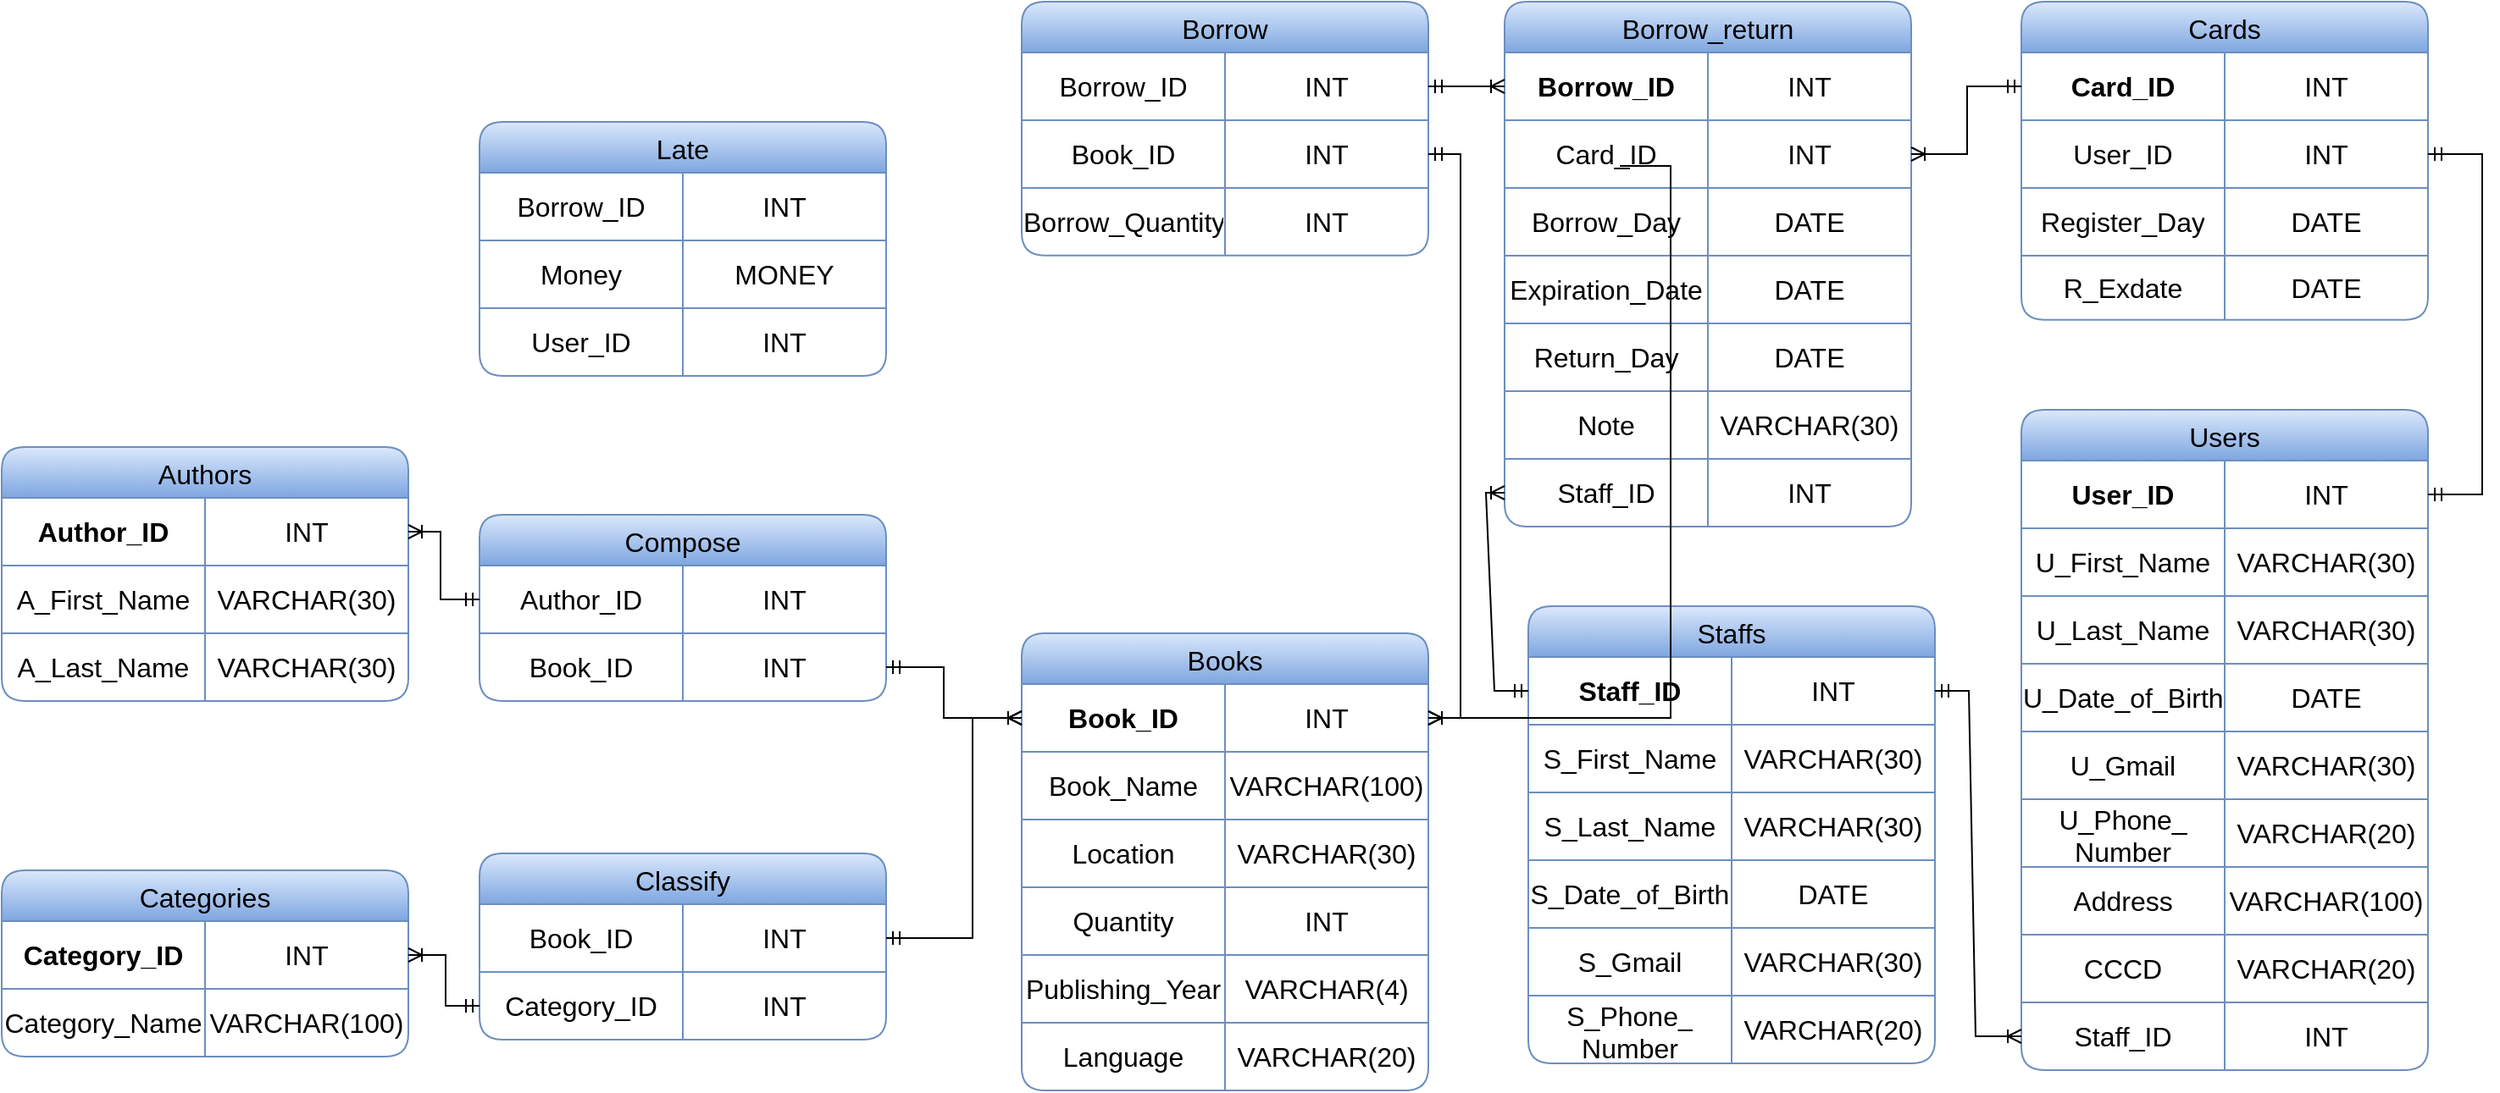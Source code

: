 <mxfile version="21.6.2" type="device">
  <diagram name="Trang-1" id="3S0lQRNeDJGUt_pQDiDp">
    <mxGraphModel dx="2623" dy="1550" grid="0" gridSize="10" guides="1" tooltips="1" connect="1" arrows="1" fold="1" page="0" pageScale="1" pageWidth="827" pageHeight="1169" math="0" shadow="0">
      <root>
        <mxCell id="0" />
        <mxCell id="1" parent="0" />
        <mxCell id="X2MeRAQBRthAPa9mO18q-45" value="Books" style="shape=table;startSize=30;container=1;collapsible=0;childLayout=tableLayout;strokeColor=#6c8ebf;fontSize=16;rounded=1;fillColor=#dae8fc;gradientColor=#7ea6e0;" parent="1" vertex="1">
          <mxGeometry x="80" y="-160" width="240" height="270" as="geometry" />
        </mxCell>
        <mxCell id="X2MeRAQBRthAPa9mO18q-76" style="shape=tableRow;horizontal=0;startSize=0;swimlaneHead=0;swimlaneBody=0;strokeColor=inherit;top=0;left=0;bottom=0;right=0;collapsible=0;dropTarget=0;fillColor=none;points=[[0,0.5],[1,0.5]];portConstraint=eastwest;fontSize=16;rounded=1;" parent="X2MeRAQBRthAPa9mO18q-45" vertex="1">
          <mxGeometry y="30" width="240" height="40" as="geometry" />
        </mxCell>
        <mxCell id="X2MeRAQBRthAPa9mO18q-77" value="&lt;b&gt;Book_ID&lt;/b&gt;" style="shape=partialRectangle;html=1;whiteSpace=wrap;connectable=0;strokeColor=inherit;overflow=hidden;fillColor=none;top=0;left=0;bottom=0;right=0;pointerEvents=1;fontSize=16;rounded=1;align=center;" parent="X2MeRAQBRthAPa9mO18q-76" vertex="1">
          <mxGeometry width="120" height="40" as="geometry">
            <mxRectangle width="120" height="40" as="alternateBounds" />
          </mxGeometry>
        </mxCell>
        <mxCell id="X2MeRAQBRthAPa9mO18q-78" value="INT" style="shape=partialRectangle;html=1;whiteSpace=wrap;connectable=0;strokeColor=inherit;overflow=hidden;fillColor=none;top=0;left=0;bottom=0;right=0;pointerEvents=1;fontSize=16;rounded=1;" parent="X2MeRAQBRthAPa9mO18q-76" vertex="1">
          <mxGeometry x="120" width="120" height="40" as="geometry">
            <mxRectangle width="120" height="40" as="alternateBounds" />
          </mxGeometry>
        </mxCell>
        <mxCell id="X2MeRAQBRthAPa9mO18q-73" style="shape=tableRow;horizontal=0;startSize=0;swimlaneHead=0;swimlaneBody=0;strokeColor=inherit;top=0;left=0;bottom=0;right=0;collapsible=0;dropTarget=0;fillColor=none;points=[[0,0.5],[1,0.5]];portConstraint=eastwest;fontSize=16;rounded=1;" parent="X2MeRAQBRthAPa9mO18q-45" vertex="1">
          <mxGeometry y="70" width="240" height="40" as="geometry" />
        </mxCell>
        <mxCell id="X2MeRAQBRthAPa9mO18q-74" value="Book_Name" style="shape=partialRectangle;html=1;whiteSpace=wrap;connectable=0;strokeColor=inherit;overflow=hidden;fillColor=none;top=0;left=0;bottom=0;right=0;pointerEvents=1;fontSize=16;rounded=1;" parent="X2MeRAQBRthAPa9mO18q-73" vertex="1">
          <mxGeometry width="120" height="40" as="geometry">
            <mxRectangle width="120" height="40" as="alternateBounds" />
          </mxGeometry>
        </mxCell>
        <mxCell id="X2MeRAQBRthAPa9mO18q-75" value="VARCHAR(100)" style="shape=partialRectangle;html=1;whiteSpace=wrap;connectable=0;strokeColor=inherit;overflow=hidden;fillColor=none;top=0;left=0;bottom=0;right=0;pointerEvents=1;fontSize=16;rounded=1;" parent="X2MeRAQBRthAPa9mO18q-73" vertex="1">
          <mxGeometry x="120" width="120" height="40" as="geometry">
            <mxRectangle width="120" height="40" as="alternateBounds" />
          </mxGeometry>
        </mxCell>
        <mxCell id="X2MeRAQBRthAPa9mO18q-70" style="shape=tableRow;horizontal=0;startSize=0;swimlaneHead=0;swimlaneBody=0;strokeColor=inherit;top=0;left=0;bottom=0;right=0;collapsible=0;dropTarget=0;fillColor=none;points=[[0,0.5],[1,0.5]];portConstraint=eastwest;fontSize=16;rounded=1;" parent="X2MeRAQBRthAPa9mO18q-45" vertex="1">
          <mxGeometry y="110" width="240" height="40" as="geometry" />
        </mxCell>
        <mxCell id="X2MeRAQBRthAPa9mO18q-71" value="Location" style="shape=partialRectangle;html=1;whiteSpace=wrap;connectable=0;strokeColor=inherit;overflow=hidden;fillColor=none;top=0;left=0;bottom=0;right=0;pointerEvents=1;fontSize=16;rounded=1;" parent="X2MeRAQBRthAPa9mO18q-70" vertex="1">
          <mxGeometry width="120" height="40" as="geometry">
            <mxRectangle width="120" height="40" as="alternateBounds" />
          </mxGeometry>
        </mxCell>
        <mxCell id="X2MeRAQBRthAPa9mO18q-72" value="VARCHAR(30)" style="shape=partialRectangle;html=1;whiteSpace=wrap;connectable=0;strokeColor=inherit;overflow=hidden;fillColor=none;top=0;left=0;bottom=0;right=0;pointerEvents=1;fontSize=16;rounded=1;" parent="X2MeRAQBRthAPa9mO18q-70" vertex="1">
          <mxGeometry x="120" width="120" height="40" as="geometry">
            <mxRectangle width="120" height="40" as="alternateBounds" />
          </mxGeometry>
        </mxCell>
        <mxCell id="X2MeRAQBRthAPa9mO18q-67" style="shape=tableRow;horizontal=0;startSize=0;swimlaneHead=0;swimlaneBody=0;strokeColor=inherit;top=0;left=0;bottom=0;right=0;collapsible=0;dropTarget=0;fillColor=none;points=[[0,0.5],[1,0.5]];portConstraint=eastwest;fontSize=16;rounded=1;" parent="X2MeRAQBRthAPa9mO18q-45" vertex="1">
          <mxGeometry y="150" width="240" height="40" as="geometry" />
        </mxCell>
        <mxCell id="X2MeRAQBRthAPa9mO18q-68" value="Quantity" style="shape=partialRectangle;html=1;whiteSpace=wrap;connectable=0;strokeColor=inherit;overflow=hidden;fillColor=none;top=0;left=0;bottom=0;right=0;pointerEvents=1;fontSize=16;rounded=1;" parent="X2MeRAQBRthAPa9mO18q-67" vertex="1">
          <mxGeometry width="120" height="40" as="geometry">
            <mxRectangle width="120" height="40" as="alternateBounds" />
          </mxGeometry>
        </mxCell>
        <mxCell id="X2MeRAQBRthAPa9mO18q-69" value="INT" style="shape=partialRectangle;html=1;whiteSpace=wrap;connectable=0;strokeColor=inherit;overflow=hidden;fillColor=none;top=0;left=0;bottom=0;right=0;pointerEvents=1;fontSize=16;rounded=1;" parent="X2MeRAQBRthAPa9mO18q-67" vertex="1">
          <mxGeometry x="120" width="120" height="40" as="geometry">
            <mxRectangle width="120" height="40" as="alternateBounds" />
          </mxGeometry>
        </mxCell>
        <mxCell id="iB2Dr4l2DkbFHmTTsctg-1" style="shape=tableRow;horizontal=0;startSize=0;swimlaneHead=0;swimlaneBody=0;strokeColor=inherit;top=0;left=0;bottom=0;right=0;collapsible=0;dropTarget=0;fillColor=none;points=[[0,0.5],[1,0.5]];portConstraint=eastwest;fontSize=16;rounded=1;" parent="X2MeRAQBRthAPa9mO18q-45" vertex="1">
          <mxGeometry y="190" width="240" height="40" as="geometry" />
        </mxCell>
        <mxCell id="iB2Dr4l2DkbFHmTTsctg-2" value="Publishing_Year" style="shape=partialRectangle;html=1;whiteSpace=wrap;connectable=0;strokeColor=inherit;overflow=hidden;fillColor=none;top=0;left=0;bottom=0;right=0;pointerEvents=1;fontSize=16;rounded=1;" parent="iB2Dr4l2DkbFHmTTsctg-1" vertex="1">
          <mxGeometry width="120" height="40" as="geometry">
            <mxRectangle width="120" height="40" as="alternateBounds" />
          </mxGeometry>
        </mxCell>
        <mxCell id="iB2Dr4l2DkbFHmTTsctg-3" value="VARCHAR(4)" style="shape=partialRectangle;html=1;whiteSpace=wrap;connectable=0;strokeColor=inherit;overflow=hidden;fillColor=none;top=0;left=0;bottom=0;right=0;pointerEvents=1;fontSize=16;rounded=1;" parent="iB2Dr4l2DkbFHmTTsctg-1" vertex="1">
          <mxGeometry x="120" width="120" height="40" as="geometry">
            <mxRectangle width="120" height="40" as="alternateBounds" />
          </mxGeometry>
        </mxCell>
        <mxCell id="iB2Dr4l2DkbFHmTTsctg-4" style="shape=tableRow;horizontal=0;startSize=0;swimlaneHead=0;swimlaneBody=0;strokeColor=inherit;top=0;left=0;bottom=0;right=0;collapsible=0;dropTarget=0;fillColor=none;points=[[0,0.5],[1,0.5]];portConstraint=eastwest;fontSize=16;rounded=1;" parent="X2MeRAQBRthAPa9mO18q-45" vertex="1">
          <mxGeometry y="230" width="240" height="40" as="geometry" />
        </mxCell>
        <mxCell id="iB2Dr4l2DkbFHmTTsctg-5" value="Language" style="shape=partialRectangle;html=1;whiteSpace=wrap;connectable=0;strokeColor=inherit;overflow=hidden;fillColor=none;top=0;left=0;bottom=0;right=0;pointerEvents=1;fontSize=16;rounded=1;" parent="iB2Dr4l2DkbFHmTTsctg-4" vertex="1">
          <mxGeometry width="120" height="40" as="geometry">
            <mxRectangle width="120" height="40" as="alternateBounds" />
          </mxGeometry>
        </mxCell>
        <mxCell id="iB2Dr4l2DkbFHmTTsctg-6" value="VARCHAR(20)" style="shape=partialRectangle;html=1;whiteSpace=wrap;connectable=0;strokeColor=inherit;overflow=hidden;fillColor=none;top=0;left=0;bottom=0;right=0;pointerEvents=1;fontSize=16;rounded=1;" parent="iB2Dr4l2DkbFHmTTsctg-4" vertex="1">
          <mxGeometry x="120" width="120" height="40" as="geometry">
            <mxRectangle width="120" height="40" as="alternateBounds" />
          </mxGeometry>
        </mxCell>
        <mxCell id="X2MeRAQBRthAPa9mO18q-82" value="Authors" style="shape=table;startSize=30;container=1;collapsible=0;childLayout=tableLayout;strokeColor=#6c8ebf;fontSize=16;rounded=1;fillColor=#dae8fc;gradientColor=#7ea6e0;" parent="1" vertex="1">
          <mxGeometry x="-522" y="-270" width="240" height="150" as="geometry" />
        </mxCell>
        <mxCell id="X2MeRAQBRthAPa9mO18q-83" value="" style="shape=tableRow;horizontal=0;startSize=0;swimlaneHead=0;swimlaneBody=0;strokeColor=inherit;top=0;left=0;bottom=0;right=0;collapsible=0;dropTarget=0;fillColor=none;points=[[0,0.5],[1,0.5]];portConstraint=eastwest;fontSize=16;rounded=1;" parent="X2MeRAQBRthAPa9mO18q-82" vertex="1">
          <mxGeometry y="30" width="240" height="40" as="geometry" />
        </mxCell>
        <mxCell id="X2MeRAQBRthAPa9mO18q-84" value="&lt;b&gt;Author_ID&lt;/b&gt;" style="shape=partialRectangle;html=1;whiteSpace=wrap;connectable=0;strokeColor=inherit;overflow=hidden;fillColor=none;top=0;left=0;bottom=0;right=0;pointerEvents=1;fontSize=16;rounded=1;" parent="X2MeRAQBRthAPa9mO18q-83" vertex="1">
          <mxGeometry width="120" height="40" as="geometry">
            <mxRectangle width="120" height="40" as="alternateBounds" />
          </mxGeometry>
        </mxCell>
        <mxCell id="X2MeRAQBRthAPa9mO18q-85" value="INT" style="shape=partialRectangle;html=1;whiteSpace=wrap;connectable=0;strokeColor=inherit;overflow=hidden;fillColor=none;top=0;left=0;bottom=0;right=0;pointerEvents=1;fontSize=16;rounded=1;" parent="X2MeRAQBRthAPa9mO18q-83" vertex="1">
          <mxGeometry x="120" width="120" height="40" as="geometry">
            <mxRectangle width="120" height="40" as="alternateBounds" />
          </mxGeometry>
        </mxCell>
        <mxCell id="X2MeRAQBRthAPa9mO18q-87" value="" style="shape=tableRow;horizontal=0;startSize=0;swimlaneHead=0;swimlaneBody=0;strokeColor=inherit;top=0;left=0;bottom=0;right=0;collapsible=0;dropTarget=0;fillColor=none;points=[[0,0.5],[1,0.5]];portConstraint=eastwest;fontSize=16;rounded=1;" parent="X2MeRAQBRthAPa9mO18q-82" vertex="1">
          <mxGeometry y="70" width="240" height="40" as="geometry" />
        </mxCell>
        <mxCell id="X2MeRAQBRthAPa9mO18q-88" value="A_First_Name" style="shape=partialRectangle;html=1;whiteSpace=wrap;connectable=0;strokeColor=inherit;overflow=hidden;fillColor=none;top=0;left=0;bottom=0;right=0;pointerEvents=1;fontSize=16;rounded=1;" parent="X2MeRAQBRthAPa9mO18q-87" vertex="1">
          <mxGeometry width="120" height="40" as="geometry">
            <mxRectangle width="120" height="40" as="alternateBounds" />
          </mxGeometry>
        </mxCell>
        <mxCell id="X2MeRAQBRthAPa9mO18q-89" value="VARCHAR(30)" style="shape=partialRectangle;html=1;whiteSpace=wrap;connectable=0;strokeColor=inherit;overflow=hidden;fillColor=none;top=0;left=0;bottom=0;right=0;pointerEvents=1;fontSize=16;rounded=1;" parent="X2MeRAQBRthAPa9mO18q-87" vertex="1">
          <mxGeometry x="120" width="120" height="40" as="geometry">
            <mxRectangle width="120" height="40" as="alternateBounds" />
          </mxGeometry>
        </mxCell>
        <mxCell id="X2MeRAQBRthAPa9mO18q-91" value="" style="shape=tableRow;horizontal=0;startSize=0;swimlaneHead=0;swimlaneBody=0;strokeColor=inherit;top=0;left=0;bottom=0;right=0;collapsible=0;dropTarget=0;fillColor=none;points=[[0,0.5],[1,0.5]];portConstraint=eastwest;fontSize=16;rounded=1;" parent="X2MeRAQBRthAPa9mO18q-82" vertex="1">
          <mxGeometry y="110" width="240" height="40" as="geometry" />
        </mxCell>
        <mxCell id="X2MeRAQBRthAPa9mO18q-92" value="A_Last_Name" style="shape=partialRectangle;html=1;whiteSpace=wrap;connectable=0;strokeColor=inherit;overflow=hidden;fillColor=none;top=0;left=0;bottom=0;right=0;pointerEvents=1;fontSize=16;rounded=1;" parent="X2MeRAQBRthAPa9mO18q-91" vertex="1">
          <mxGeometry width="120" height="40" as="geometry">
            <mxRectangle width="120" height="40" as="alternateBounds" />
          </mxGeometry>
        </mxCell>
        <mxCell id="X2MeRAQBRthAPa9mO18q-93" value="VARCHAR(30)" style="shape=partialRectangle;html=1;whiteSpace=wrap;connectable=0;strokeColor=inherit;overflow=hidden;fillColor=none;top=0;left=0;bottom=0;right=0;pointerEvents=1;fontSize=16;rounded=1;" parent="X2MeRAQBRthAPa9mO18q-91" vertex="1">
          <mxGeometry x="120" width="120" height="40" as="geometry">
            <mxRectangle width="120" height="40" as="alternateBounds" />
          </mxGeometry>
        </mxCell>
        <mxCell id="X2MeRAQBRthAPa9mO18q-107" value="Classify" style="shape=table;startSize=30;container=1;collapsible=0;childLayout=tableLayout;strokeColor=#6c8ebf;fontSize=16;rounded=1;fillColor=#dae8fc;gradientColor=#7ea6e0;" parent="1" vertex="1">
          <mxGeometry x="-240" y="-30" width="240" height="110" as="geometry" />
        </mxCell>
        <mxCell id="X2MeRAQBRthAPa9mO18q-127" style="shape=tableRow;horizontal=0;startSize=0;swimlaneHead=0;swimlaneBody=0;strokeColor=inherit;top=0;left=0;bottom=0;right=0;collapsible=0;dropTarget=0;fillColor=none;points=[[0,0.5],[1,0.5]];portConstraint=eastwest;fontSize=16;rounded=1;" parent="X2MeRAQBRthAPa9mO18q-107" vertex="1">
          <mxGeometry y="30" width="240" height="40" as="geometry" />
        </mxCell>
        <mxCell id="X2MeRAQBRthAPa9mO18q-128" value="Book_ID" style="shape=partialRectangle;html=1;whiteSpace=wrap;connectable=0;strokeColor=inherit;overflow=hidden;fillColor=none;top=0;left=0;bottom=0;right=0;pointerEvents=1;fontSize=16;rounded=1;" parent="X2MeRAQBRthAPa9mO18q-127" vertex="1">
          <mxGeometry width="120" height="40" as="geometry">
            <mxRectangle width="120" height="40" as="alternateBounds" />
          </mxGeometry>
        </mxCell>
        <mxCell id="X2MeRAQBRthAPa9mO18q-129" value="INT" style="shape=partialRectangle;html=1;whiteSpace=wrap;connectable=0;strokeColor=inherit;overflow=hidden;fillColor=none;top=0;left=0;bottom=0;right=0;pointerEvents=1;fontSize=16;rounded=1;" parent="X2MeRAQBRthAPa9mO18q-127" vertex="1">
          <mxGeometry x="120" width="120" height="40" as="geometry">
            <mxRectangle width="120" height="40" as="alternateBounds" />
          </mxGeometry>
        </mxCell>
        <mxCell id="X2MeRAQBRthAPa9mO18q-108" style="shape=tableRow;horizontal=0;startSize=0;swimlaneHead=0;swimlaneBody=0;strokeColor=inherit;top=0;left=0;bottom=0;right=0;collapsible=0;dropTarget=0;fillColor=none;points=[[0,0.5],[1,0.5]];portConstraint=eastwest;fontSize=16;rounded=1;" parent="X2MeRAQBRthAPa9mO18q-107" vertex="1">
          <mxGeometry y="70" width="240" height="40" as="geometry" />
        </mxCell>
        <mxCell id="X2MeRAQBRthAPa9mO18q-109" value="Category_ID" style="shape=partialRectangle;html=1;whiteSpace=wrap;connectable=0;strokeColor=inherit;overflow=hidden;fillColor=none;top=0;left=0;bottom=0;right=0;pointerEvents=1;fontSize=16;rounded=1;align=center;" parent="X2MeRAQBRthAPa9mO18q-108" vertex="1">
          <mxGeometry width="120" height="40" as="geometry">
            <mxRectangle width="120" height="40" as="alternateBounds" />
          </mxGeometry>
        </mxCell>
        <mxCell id="X2MeRAQBRthAPa9mO18q-110" value="INT" style="shape=partialRectangle;html=1;whiteSpace=wrap;connectable=0;strokeColor=inherit;overflow=hidden;fillColor=none;top=0;left=0;bottom=0;right=0;pointerEvents=1;fontSize=16;rounded=1;" parent="X2MeRAQBRthAPa9mO18q-108" vertex="1">
          <mxGeometry x="120" width="120" height="40" as="geometry">
            <mxRectangle width="120" height="40" as="alternateBounds" />
          </mxGeometry>
        </mxCell>
        <mxCell id="X2MeRAQBRthAPa9mO18q-120" value="Categories" style="shape=table;startSize=30;container=1;collapsible=0;childLayout=tableLayout;strokeColor=#6c8ebf;fontSize=16;rounded=1;fillColor=#dae8fc;gradientColor=#7ea6e0;" parent="1" vertex="1">
          <mxGeometry x="-522" y="-20" width="240" height="110" as="geometry" />
        </mxCell>
        <mxCell id="X2MeRAQBRthAPa9mO18q-121" style="shape=tableRow;horizontal=0;startSize=0;swimlaneHead=0;swimlaneBody=0;strokeColor=inherit;top=0;left=0;bottom=0;right=0;collapsible=0;dropTarget=0;fillColor=none;points=[[0,0.5],[1,0.5]];portConstraint=eastwest;fontSize=16;rounded=1;" parent="X2MeRAQBRthAPa9mO18q-120" vertex="1">
          <mxGeometry y="30" width="240" height="40" as="geometry" />
        </mxCell>
        <mxCell id="X2MeRAQBRthAPa9mO18q-122" value="&lt;b&gt;Category_ID&lt;/b&gt;" style="shape=partialRectangle;html=1;whiteSpace=wrap;connectable=0;strokeColor=inherit;overflow=hidden;fillColor=none;top=0;left=0;bottom=0;right=0;pointerEvents=1;fontSize=16;rounded=1;align=center;" parent="X2MeRAQBRthAPa9mO18q-121" vertex="1">
          <mxGeometry width="120" height="40" as="geometry">
            <mxRectangle width="120" height="40" as="alternateBounds" />
          </mxGeometry>
        </mxCell>
        <mxCell id="X2MeRAQBRthAPa9mO18q-123" value="INT" style="shape=partialRectangle;html=1;whiteSpace=wrap;connectable=0;strokeColor=inherit;overflow=hidden;fillColor=none;top=0;left=0;bottom=0;right=0;pointerEvents=1;fontSize=16;rounded=1;" parent="X2MeRAQBRthAPa9mO18q-121" vertex="1">
          <mxGeometry x="120" width="120" height="40" as="geometry">
            <mxRectangle width="120" height="40" as="alternateBounds" />
          </mxGeometry>
        </mxCell>
        <mxCell id="X2MeRAQBRthAPa9mO18q-124" style="shape=tableRow;horizontal=0;startSize=0;swimlaneHead=0;swimlaneBody=0;strokeColor=inherit;top=0;left=0;bottom=0;right=0;collapsible=0;dropTarget=0;fillColor=none;points=[[0,0.5],[1,0.5]];portConstraint=eastwest;fontSize=16;rounded=1;" parent="X2MeRAQBRthAPa9mO18q-120" vertex="1">
          <mxGeometry y="70" width="240" height="40" as="geometry" />
        </mxCell>
        <mxCell id="X2MeRAQBRthAPa9mO18q-125" value="Category_Name" style="shape=partialRectangle;html=1;whiteSpace=wrap;connectable=0;strokeColor=inherit;overflow=hidden;fillColor=none;top=0;left=0;bottom=0;right=0;pointerEvents=1;fontSize=16;rounded=1;" parent="X2MeRAQBRthAPa9mO18q-124" vertex="1">
          <mxGeometry width="120" height="40" as="geometry">
            <mxRectangle width="120" height="40" as="alternateBounds" />
          </mxGeometry>
        </mxCell>
        <mxCell id="X2MeRAQBRthAPa9mO18q-126" value="VARCHAR(100)" style="shape=partialRectangle;html=1;whiteSpace=wrap;connectable=0;strokeColor=inherit;overflow=hidden;fillColor=none;top=0;left=0;bottom=0;right=0;pointerEvents=1;fontSize=16;rounded=1;" parent="X2MeRAQBRthAPa9mO18q-124" vertex="1">
          <mxGeometry x="120" width="120" height="40" as="geometry">
            <mxRectangle width="120" height="40" as="alternateBounds" />
          </mxGeometry>
        </mxCell>
        <mxCell id="X2MeRAQBRthAPa9mO18q-146" value="Compose" style="shape=table;startSize=30;container=1;collapsible=0;childLayout=tableLayout;strokeColor=#6c8ebf;fontSize=16;rounded=1;fillColor=#dae8fc;gradientColor=#7ea6e0;" parent="1" vertex="1">
          <mxGeometry x="-240" y="-230" width="240" height="110" as="geometry" />
        </mxCell>
        <mxCell id="X2MeRAQBRthAPa9mO18q-147" value="" style="shape=tableRow;horizontal=0;startSize=0;swimlaneHead=0;swimlaneBody=0;strokeColor=inherit;top=0;left=0;bottom=0;right=0;collapsible=0;dropTarget=0;fillColor=none;points=[[0,0.5],[1,0.5]];portConstraint=eastwest;fontSize=16;rounded=1;" parent="X2MeRAQBRthAPa9mO18q-146" vertex="1">
          <mxGeometry y="30" width="240" height="40" as="geometry" />
        </mxCell>
        <mxCell id="X2MeRAQBRthAPa9mO18q-148" value="Author_ID" style="shape=partialRectangle;html=1;whiteSpace=wrap;connectable=0;strokeColor=inherit;overflow=hidden;fillColor=none;top=0;left=0;bottom=0;right=0;pointerEvents=1;fontSize=16;rounded=1;" parent="X2MeRAQBRthAPa9mO18q-147" vertex="1">
          <mxGeometry width="120" height="40" as="geometry">
            <mxRectangle width="120" height="40" as="alternateBounds" />
          </mxGeometry>
        </mxCell>
        <mxCell id="X2MeRAQBRthAPa9mO18q-149" value="INT" style="shape=partialRectangle;html=1;whiteSpace=wrap;connectable=0;strokeColor=inherit;overflow=hidden;fillColor=none;top=0;left=0;bottom=0;right=0;pointerEvents=1;fontSize=16;rounded=1;" parent="X2MeRAQBRthAPa9mO18q-147" vertex="1">
          <mxGeometry x="120" width="120" height="40" as="geometry">
            <mxRectangle width="120" height="40" as="alternateBounds" />
          </mxGeometry>
        </mxCell>
        <mxCell id="X2MeRAQBRthAPa9mO18q-150" value="" style="shape=tableRow;horizontal=0;startSize=0;swimlaneHead=0;swimlaneBody=0;strokeColor=inherit;top=0;left=0;bottom=0;right=0;collapsible=0;dropTarget=0;fillColor=none;points=[[0,0.5],[1,0.5]];portConstraint=eastwest;fontSize=16;rounded=1;" parent="X2MeRAQBRthAPa9mO18q-146" vertex="1">
          <mxGeometry y="70" width="240" height="40" as="geometry" />
        </mxCell>
        <mxCell id="X2MeRAQBRthAPa9mO18q-151" value="Book_ID" style="shape=partialRectangle;html=1;whiteSpace=wrap;connectable=0;strokeColor=inherit;overflow=hidden;fillColor=none;top=0;left=0;bottom=0;right=0;pointerEvents=1;fontSize=16;rounded=1;" parent="X2MeRAQBRthAPa9mO18q-150" vertex="1">
          <mxGeometry width="120" height="40" as="geometry">
            <mxRectangle width="120" height="40" as="alternateBounds" />
          </mxGeometry>
        </mxCell>
        <mxCell id="X2MeRAQBRthAPa9mO18q-152" value="INT" style="shape=partialRectangle;html=1;whiteSpace=wrap;connectable=0;strokeColor=inherit;overflow=hidden;fillColor=none;top=0;left=0;bottom=0;right=0;pointerEvents=1;fontSize=16;rounded=1;" parent="X2MeRAQBRthAPa9mO18q-150" vertex="1">
          <mxGeometry x="120" width="120" height="40" as="geometry">
            <mxRectangle width="120" height="40" as="alternateBounds" />
          </mxGeometry>
        </mxCell>
        <mxCell id="X2MeRAQBRthAPa9mO18q-167" value="Users" style="shape=table;startSize=30;container=1;collapsible=0;childLayout=tableLayout;strokeColor=#6c8ebf;fontSize=16;rounded=1;fillColor=#dae8fc;gradientColor=#7ea6e0;" parent="1" vertex="1">
          <mxGeometry x="670" y="-292" width="240" height="390" as="geometry" />
        </mxCell>
        <mxCell id="X2MeRAQBRthAPa9mO18q-168" style="shape=tableRow;horizontal=0;startSize=0;swimlaneHead=0;swimlaneBody=0;strokeColor=inherit;top=0;left=0;bottom=0;right=0;collapsible=0;dropTarget=0;fillColor=none;points=[[0,0.5],[1,0.5]];portConstraint=eastwest;fontSize=16;rounded=1;" parent="X2MeRAQBRthAPa9mO18q-167" vertex="1">
          <mxGeometry y="30" width="240" height="40" as="geometry" />
        </mxCell>
        <mxCell id="X2MeRAQBRthAPa9mO18q-169" value="&lt;b&gt;User_ID&lt;/b&gt;" style="shape=partialRectangle;html=1;whiteSpace=wrap;connectable=0;strokeColor=inherit;overflow=hidden;fillColor=none;top=0;left=0;bottom=0;right=0;pointerEvents=1;fontSize=16;rounded=1;align=center;" parent="X2MeRAQBRthAPa9mO18q-168" vertex="1">
          <mxGeometry width="120" height="40" as="geometry">
            <mxRectangle width="120" height="40" as="alternateBounds" />
          </mxGeometry>
        </mxCell>
        <mxCell id="X2MeRAQBRthAPa9mO18q-170" value="INT" style="shape=partialRectangle;html=1;whiteSpace=wrap;connectable=0;strokeColor=inherit;overflow=hidden;fillColor=none;top=0;left=0;bottom=0;right=0;pointerEvents=1;fontSize=16;rounded=1;" parent="X2MeRAQBRthAPa9mO18q-168" vertex="1">
          <mxGeometry x="120" width="120" height="40" as="geometry">
            <mxRectangle width="120" height="40" as="alternateBounds" />
          </mxGeometry>
        </mxCell>
        <mxCell id="X2MeRAQBRthAPa9mO18q-171" style="shape=tableRow;horizontal=0;startSize=0;swimlaneHead=0;swimlaneBody=0;strokeColor=inherit;top=0;left=0;bottom=0;right=0;collapsible=0;dropTarget=0;fillColor=none;points=[[0,0.5],[1,0.5]];portConstraint=eastwest;fontSize=16;rounded=1;" parent="X2MeRAQBRthAPa9mO18q-167" vertex="1">
          <mxGeometry y="70" width="240" height="40" as="geometry" />
        </mxCell>
        <mxCell id="X2MeRAQBRthAPa9mO18q-172" value="U_First_Name" style="shape=partialRectangle;html=1;whiteSpace=wrap;connectable=0;strokeColor=inherit;overflow=hidden;fillColor=none;top=0;left=0;bottom=0;right=0;pointerEvents=1;fontSize=16;rounded=1;" parent="X2MeRAQBRthAPa9mO18q-171" vertex="1">
          <mxGeometry width="120" height="40" as="geometry">
            <mxRectangle width="120" height="40" as="alternateBounds" />
          </mxGeometry>
        </mxCell>
        <mxCell id="X2MeRAQBRthAPa9mO18q-173" value="VARCHAR(30)" style="shape=partialRectangle;html=1;whiteSpace=wrap;connectable=0;strokeColor=inherit;overflow=hidden;fillColor=none;top=0;left=0;bottom=0;right=0;pointerEvents=1;fontSize=16;rounded=1;" parent="X2MeRAQBRthAPa9mO18q-171" vertex="1">
          <mxGeometry x="120" width="120" height="40" as="geometry">
            <mxRectangle width="120" height="40" as="alternateBounds" />
          </mxGeometry>
        </mxCell>
        <mxCell id="X2MeRAQBRthAPa9mO18q-174" style="shape=tableRow;horizontal=0;startSize=0;swimlaneHead=0;swimlaneBody=0;strokeColor=inherit;top=0;left=0;bottom=0;right=0;collapsible=0;dropTarget=0;fillColor=none;points=[[0,0.5],[1,0.5]];portConstraint=eastwest;fontSize=16;rounded=1;" parent="X2MeRAQBRthAPa9mO18q-167" vertex="1">
          <mxGeometry y="110" width="240" height="40" as="geometry" />
        </mxCell>
        <mxCell id="X2MeRAQBRthAPa9mO18q-175" value="U_Last_Name" style="shape=partialRectangle;html=1;whiteSpace=wrap;connectable=0;strokeColor=inherit;overflow=hidden;fillColor=none;top=0;left=0;bottom=0;right=0;pointerEvents=1;fontSize=16;rounded=1;" parent="X2MeRAQBRthAPa9mO18q-174" vertex="1">
          <mxGeometry width="120" height="40" as="geometry">
            <mxRectangle width="120" height="40" as="alternateBounds" />
          </mxGeometry>
        </mxCell>
        <mxCell id="X2MeRAQBRthAPa9mO18q-176" value="VARCHAR(30)" style="shape=partialRectangle;html=1;whiteSpace=wrap;connectable=0;strokeColor=inherit;overflow=hidden;fillColor=none;top=0;left=0;bottom=0;right=0;pointerEvents=1;fontSize=16;rounded=1;" parent="X2MeRAQBRthAPa9mO18q-174" vertex="1">
          <mxGeometry x="120" width="120" height="40" as="geometry">
            <mxRectangle width="120" height="40" as="alternateBounds" />
          </mxGeometry>
        </mxCell>
        <mxCell id="X2MeRAQBRthAPa9mO18q-177" style="shape=tableRow;horizontal=0;startSize=0;swimlaneHead=0;swimlaneBody=0;strokeColor=inherit;top=0;left=0;bottom=0;right=0;collapsible=0;dropTarget=0;fillColor=none;points=[[0,0.5],[1,0.5]];portConstraint=eastwest;fontSize=16;rounded=1;" parent="X2MeRAQBRthAPa9mO18q-167" vertex="1">
          <mxGeometry y="150" width="240" height="40" as="geometry" />
        </mxCell>
        <mxCell id="X2MeRAQBRthAPa9mO18q-178" value="U_Date_of_Birth" style="shape=partialRectangle;html=1;whiteSpace=wrap;connectable=0;strokeColor=inherit;overflow=hidden;fillColor=none;top=0;left=0;bottom=0;right=0;pointerEvents=1;fontSize=16;rounded=1;" parent="X2MeRAQBRthAPa9mO18q-177" vertex="1">
          <mxGeometry width="120" height="40" as="geometry">
            <mxRectangle width="120" height="40" as="alternateBounds" />
          </mxGeometry>
        </mxCell>
        <mxCell id="X2MeRAQBRthAPa9mO18q-179" value="DATE" style="shape=partialRectangle;html=1;whiteSpace=wrap;connectable=0;strokeColor=inherit;overflow=hidden;fillColor=none;top=0;left=0;bottom=0;right=0;pointerEvents=1;fontSize=16;rounded=1;" parent="X2MeRAQBRthAPa9mO18q-177" vertex="1">
          <mxGeometry x="120" width="120" height="40" as="geometry">
            <mxRectangle width="120" height="40" as="alternateBounds" />
          </mxGeometry>
        </mxCell>
        <mxCell id="X2MeRAQBRthAPa9mO18q-180" style="shape=tableRow;horizontal=0;startSize=0;swimlaneHead=0;swimlaneBody=0;strokeColor=inherit;top=0;left=0;bottom=0;right=0;collapsible=0;dropTarget=0;fillColor=none;points=[[0,0.5],[1,0.5]];portConstraint=eastwest;fontSize=16;rounded=1;" parent="X2MeRAQBRthAPa9mO18q-167" vertex="1">
          <mxGeometry y="190" width="240" height="40" as="geometry" />
        </mxCell>
        <mxCell id="X2MeRAQBRthAPa9mO18q-181" value="U_Gmail" style="shape=partialRectangle;html=1;whiteSpace=wrap;connectable=0;strokeColor=inherit;overflow=hidden;fillColor=none;top=0;left=0;bottom=0;right=0;pointerEvents=1;fontSize=16;rounded=1;" parent="X2MeRAQBRthAPa9mO18q-180" vertex="1">
          <mxGeometry width="120" height="40" as="geometry">
            <mxRectangle width="120" height="40" as="alternateBounds" />
          </mxGeometry>
        </mxCell>
        <mxCell id="X2MeRAQBRthAPa9mO18q-182" value="VARCHAR(30)" style="shape=partialRectangle;html=1;whiteSpace=wrap;connectable=0;strokeColor=inherit;overflow=hidden;fillColor=none;top=0;left=0;bottom=0;right=0;pointerEvents=1;fontSize=16;rounded=1;" parent="X2MeRAQBRthAPa9mO18q-180" vertex="1">
          <mxGeometry x="120" width="120" height="40" as="geometry">
            <mxRectangle width="120" height="40" as="alternateBounds" />
          </mxGeometry>
        </mxCell>
        <mxCell id="X2MeRAQBRthAPa9mO18q-183" style="shape=tableRow;horizontal=0;startSize=0;swimlaneHead=0;swimlaneBody=0;strokeColor=inherit;top=0;left=0;bottom=0;right=0;collapsible=0;dropTarget=0;fillColor=none;points=[[0,0.5],[1,0.5]];portConstraint=eastwest;fontSize=16;rounded=1;" parent="X2MeRAQBRthAPa9mO18q-167" vertex="1">
          <mxGeometry y="230" width="240" height="40" as="geometry" />
        </mxCell>
        <mxCell id="X2MeRAQBRthAPa9mO18q-184" value="U_Phone_&lt;br&gt;Number" style="shape=partialRectangle;html=1;whiteSpace=wrap;connectable=0;strokeColor=inherit;overflow=hidden;fillColor=none;top=0;left=0;bottom=0;right=0;pointerEvents=1;fontSize=16;rounded=1;" parent="X2MeRAQBRthAPa9mO18q-183" vertex="1">
          <mxGeometry width="120" height="40" as="geometry">
            <mxRectangle width="120" height="40" as="alternateBounds" />
          </mxGeometry>
        </mxCell>
        <mxCell id="X2MeRAQBRthAPa9mO18q-185" value="VARCHAR(20)" style="shape=partialRectangle;html=1;whiteSpace=wrap;connectable=0;strokeColor=inherit;overflow=hidden;fillColor=none;top=0;left=0;bottom=0;right=0;pointerEvents=1;fontSize=16;rounded=1;" parent="X2MeRAQBRthAPa9mO18q-183" vertex="1">
          <mxGeometry x="120" width="120" height="40" as="geometry">
            <mxRectangle width="120" height="40" as="alternateBounds" />
          </mxGeometry>
        </mxCell>
        <mxCell id="X2MeRAQBRthAPa9mO18q-186" style="shape=tableRow;horizontal=0;startSize=0;swimlaneHead=0;swimlaneBody=0;strokeColor=inherit;top=0;left=0;bottom=0;right=0;collapsible=0;dropTarget=0;fillColor=none;points=[[0,0.5],[1,0.5]];portConstraint=eastwest;fontSize=16;rounded=1;" parent="X2MeRAQBRthAPa9mO18q-167" vertex="1">
          <mxGeometry y="270" width="240" height="40" as="geometry" />
        </mxCell>
        <mxCell id="X2MeRAQBRthAPa9mO18q-187" value="Address" style="shape=partialRectangle;html=1;whiteSpace=wrap;connectable=0;strokeColor=inherit;overflow=hidden;fillColor=none;top=0;left=0;bottom=0;right=0;pointerEvents=1;fontSize=16;rounded=1;" parent="X2MeRAQBRthAPa9mO18q-186" vertex="1">
          <mxGeometry width="120" height="40" as="geometry">
            <mxRectangle width="120" height="40" as="alternateBounds" />
          </mxGeometry>
        </mxCell>
        <mxCell id="X2MeRAQBRthAPa9mO18q-188" value="VARCHAR(100)" style="shape=partialRectangle;html=1;whiteSpace=wrap;connectable=0;strokeColor=inherit;overflow=hidden;fillColor=none;top=0;left=0;bottom=0;right=0;pointerEvents=1;fontSize=16;rounded=1;" parent="X2MeRAQBRthAPa9mO18q-186" vertex="1">
          <mxGeometry x="120" width="120" height="40" as="geometry">
            <mxRectangle width="120" height="40" as="alternateBounds" />
          </mxGeometry>
        </mxCell>
        <mxCell id="KEx67yKBk0oVQi_Ig9LI-1" style="shape=tableRow;horizontal=0;startSize=0;swimlaneHead=0;swimlaneBody=0;strokeColor=inherit;top=0;left=0;bottom=0;right=0;collapsible=0;dropTarget=0;fillColor=none;points=[[0,0.5],[1,0.5]];portConstraint=eastwest;fontSize=16;rounded=1;" parent="X2MeRAQBRthAPa9mO18q-167" vertex="1">
          <mxGeometry y="310" width="240" height="40" as="geometry" />
        </mxCell>
        <mxCell id="KEx67yKBk0oVQi_Ig9LI-2" value="CCCD" style="shape=partialRectangle;html=1;whiteSpace=wrap;connectable=0;strokeColor=inherit;overflow=hidden;fillColor=none;top=0;left=0;bottom=0;right=0;pointerEvents=1;fontSize=16;rounded=1;" parent="KEx67yKBk0oVQi_Ig9LI-1" vertex="1">
          <mxGeometry width="120" height="40" as="geometry">
            <mxRectangle width="120" height="40" as="alternateBounds" />
          </mxGeometry>
        </mxCell>
        <mxCell id="KEx67yKBk0oVQi_Ig9LI-3" value="VARCHAR(20)" style="shape=partialRectangle;html=1;whiteSpace=wrap;connectable=0;strokeColor=inherit;overflow=hidden;fillColor=none;top=0;left=0;bottom=0;right=0;pointerEvents=1;fontSize=16;rounded=1;" parent="KEx67yKBk0oVQi_Ig9LI-1" vertex="1">
          <mxGeometry x="120" width="120" height="40" as="geometry">
            <mxRectangle width="120" height="40" as="alternateBounds" />
          </mxGeometry>
        </mxCell>
        <mxCell id="ItTWa0auoCtm70mpHLxY-53" style="shape=tableRow;horizontal=0;startSize=0;swimlaneHead=0;swimlaneBody=0;strokeColor=inherit;top=0;left=0;bottom=0;right=0;collapsible=0;dropTarget=0;fillColor=none;points=[[0,0.5],[1,0.5]];portConstraint=eastwest;fontSize=16;rounded=1;" vertex="1" parent="X2MeRAQBRthAPa9mO18q-167">
          <mxGeometry y="350" width="240" height="40" as="geometry" />
        </mxCell>
        <mxCell id="ItTWa0auoCtm70mpHLxY-54" value="Staff_ID" style="shape=partialRectangle;html=1;whiteSpace=wrap;connectable=0;strokeColor=inherit;overflow=hidden;fillColor=none;top=0;left=0;bottom=0;right=0;pointerEvents=1;fontSize=16;rounded=1;" vertex="1" parent="ItTWa0auoCtm70mpHLxY-53">
          <mxGeometry width="120" height="40" as="geometry">
            <mxRectangle width="120" height="40" as="alternateBounds" />
          </mxGeometry>
        </mxCell>
        <mxCell id="ItTWa0auoCtm70mpHLxY-55" value="INT" style="shape=partialRectangle;html=1;whiteSpace=wrap;connectable=0;strokeColor=inherit;overflow=hidden;fillColor=none;top=0;left=0;bottom=0;right=0;pointerEvents=1;fontSize=16;rounded=1;" vertex="1" parent="ItTWa0auoCtm70mpHLxY-53">
          <mxGeometry x="120" width="120" height="40" as="geometry">
            <mxRectangle width="120" height="40" as="alternateBounds" />
          </mxGeometry>
        </mxCell>
        <mxCell id="X2MeRAQBRthAPa9mO18q-189" value="Staffs" style="shape=table;startSize=30;container=1;collapsible=0;childLayout=tableLayout;strokeColor=#6c8ebf;fontSize=16;rounded=1;fillColor=#dae8fc;gradientColor=#7ea6e0;" parent="1" vertex="1">
          <mxGeometry x="379" y="-176" width="240" height="270" as="geometry" />
        </mxCell>
        <mxCell id="X2MeRAQBRthAPa9mO18q-190" style="shape=tableRow;horizontal=0;startSize=0;swimlaneHead=0;swimlaneBody=0;strokeColor=inherit;top=0;left=0;bottom=0;right=0;collapsible=0;dropTarget=0;fillColor=none;points=[[0,0.5],[1,0.5]];portConstraint=eastwest;fontSize=16;rounded=1;" parent="X2MeRAQBRthAPa9mO18q-189" vertex="1">
          <mxGeometry y="30" width="240" height="40" as="geometry" />
        </mxCell>
        <mxCell id="X2MeRAQBRthAPa9mO18q-191" value="&lt;b&gt;Staff_ID&lt;/b&gt;" style="shape=partialRectangle;html=1;whiteSpace=wrap;connectable=0;strokeColor=inherit;overflow=hidden;fillColor=none;top=0;left=0;bottom=0;right=0;pointerEvents=1;fontSize=16;rounded=1;align=center;" parent="X2MeRAQBRthAPa9mO18q-190" vertex="1">
          <mxGeometry width="120" height="40" as="geometry">
            <mxRectangle width="120" height="40" as="alternateBounds" />
          </mxGeometry>
        </mxCell>
        <mxCell id="X2MeRAQBRthAPa9mO18q-192" value="INT" style="shape=partialRectangle;html=1;whiteSpace=wrap;connectable=0;strokeColor=inherit;overflow=hidden;fillColor=none;top=0;left=0;bottom=0;right=0;pointerEvents=1;fontSize=16;rounded=1;" parent="X2MeRAQBRthAPa9mO18q-190" vertex="1">
          <mxGeometry x="120" width="120" height="40" as="geometry">
            <mxRectangle width="120" height="40" as="alternateBounds" />
          </mxGeometry>
        </mxCell>
        <mxCell id="X2MeRAQBRthAPa9mO18q-193" style="shape=tableRow;horizontal=0;startSize=0;swimlaneHead=0;swimlaneBody=0;strokeColor=inherit;top=0;left=0;bottom=0;right=0;collapsible=0;dropTarget=0;fillColor=none;points=[[0,0.5],[1,0.5]];portConstraint=eastwest;fontSize=16;rounded=1;" parent="X2MeRAQBRthAPa9mO18q-189" vertex="1">
          <mxGeometry y="70" width="240" height="40" as="geometry" />
        </mxCell>
        <mxCell id="X2MeRAQBRthAPa9mO18q-194" value="S_First_Name" style="shape=partialRectangle;html=1;whiteSpace=wrap;connectable=0;strokeColor=inherit;overflow=hidden;fillColor=none;top=0;left=0;bottom=0;right=0;pointerEvents=1;fontSize=16;rounded=1;" parent="X2MeRAQBRthAPa9mO18q-193" vertex="1">
          <mxGeometry width="120" height="40" as="geometry">
            <mxRectangle width="120" height="40" as="alternateBounds" />
          </mxGeometry>
        </mxCell>
        <mxCell id="X2MeRAQBRthAPa9mO18q-195" value="VARCHAR(30)" style="shape=partialRectangle;html=1;whiteSpace=wrap;connectable=0;strokeColor=inherit;overflow=hidden;fillColor=none;top=0;left=0;bottom=0;right=0;pointerEvents=1;fontSize=16;rounded=1;" parent="X2MeRAQBRthAPa9mO18q-193" vertex="1">
          <mxGeometry x="120" width="120" height="40" as="geometry">
            <mxRectangle width="120" height="40" as="alternateBounds" />
          </mxGeometry>
        </mxCell>
        <mxCell id="X2MeRAQBRthAPa9mO18q-196" style="shape=tableRow;horizontal=0;startSize=0;swimlaneHead=0;swimlaneBody=0;strokeColor=inherit;top=0;left=0;bottom=0;right=0;collapsible=0;dropTarget=0;fillColor=none;points=[[0,0.5],[1,0.5]];portConstraint=eastwest;fontSize=16;rounded=1;" parent="X2MeRAQBRthAPa9mO18q-189" vertex="1">
          <mxGeometry y="110" width="240" height="40" as="geometry" />
        </mxCell>
        <mxCell id="X2MeRAQBRthAPa9mO18q-197" value="S_Last_Name" style="shape=partialRectangle;html=1;whiteSpace=wrap;connectable=0;strokeColor=inherit;overflow=hidden;fillColor=none;top=0;left=0;bottom=0;right=0;pointerEvents=1;fontSize=16;rounded=1;" parent="X2MeRAQBRthAPa9mO18q-196" vertex="1">
          <mxGeometry width="120" height="40" as="geometry">
            <mxRectangle width="120" height="40" as="alternateBounds" />
          </mxGeometry>
        </mxCell>
        <mxCell id="X2MeRAQBRthAPa9mO18q-198" value="VARCHAR(30)" style="shape=partialRectangle;html=1;whiteSpace=wrap;connectable=0;strokeColor=inherit;overflow=hidden;fillColor=none;top=0;left=0;bottom=0;right=0;pointerEvents=1;fontSize=16;rounded=1;" parent="X2MeRAQBRthAPa9mO18q-196" vertex="1">
          <mxGeometry x="120" width="120" height="40" as="geometry">
            <mxRectangle width="120" height="40" as="alternateBounds" />
          </mxGeometry>
        </mxCell>
        <mxCell id="X2MeRAQBRthAPa9mO18q-199" style="shape=tableRow;horizontal=0;startSize=0;swimlaneHead=0;swimlaneBody=0;strokeColor=inherit;top=0;left=0;bottom=0;right=0;collapsible=0;dropTarget=0;fillColor=none;points=[[0,0.5],[1,0.5]];portConstraint=eastwest;fontSize=16;rounded=1;" parent="X2MeRAQBRthAPa9mO18q-189" vertex="1">
          <mxGeometry y="150" width="240" height="40" as="geometry" />
        </mxCell>
        <mxCell id="X2MeRAQBRthAPa9mO18q-200" value="S_Date_of_Birth" style="shape=partialRectangle;html=1;whiteSpace=wrap;connectable=0;strokeColor=inherit;overflow=hidden;fillColor=none;top=0;left=0;bottom=0;right=0;pointerEvents=1;fontSize=16;rounded=1;" parent="X2MeRAQBRthAPa9mO18q-199" vertex="1">
          <mxGeometry width="120" height="40" as="geometry">
            <mxRectangle width="120" height="40" as="alternateBounds" />
          </mxGeometry>
        </mxCell>
        <mxCell id="X2MeRAQBRthAPa9mO18q-201" value="DATE" style="shape=partialRectangle;html=1;whiteSpace=wrap;connectable=0;strokeColor=inherit;overflow=hidden;fillColor=none;top=0;left=0;bottom=0;right=0;pointerEvents=1;fontSize=16;rounded=1;" parent="X2MeRAQBRthAPa9mO18q-199" vertex="1">
          <mxGeometry x="120" width="120" height="40" as="geometry">
            <mxRectangle width="120" height="40" as="alternateBounds" />
          </mxGeometry>
        </mxCell>
        <mxCell id="X2MeRAQBRthAPa9mO18q-202" style="shape=tableRow;horizontal=0;startSize=0;swimlaneHead=0;swimlaneBody=0;strokeColor=inherit;top=0;left=0;bottom=0;right=0;collapsible=0;dropTarget=0;fillColor=none;points=[[0,0.5],[1,0.5]];portConstraint=eastwest;fontSize=16;rounded=1;" parent="X2MeRAQBRthAPa9mO18q-189" vertex="1">
          <mxGeometry y="190" width="240" height="40" as="geometry" />
        </mxCell>
        <mxCell id="X2MeRAQBRthAPa9mO18q-203" value="S_Gmail" style="shape=partialRectangle;html=1;whiteSpace=wrap;connectable=0;strokeColor=inherit;overflow=hidden;fillColor=none;top=0;left=0;bottom=0;right=0;pointerEvents=1;fontSize=16;rounded=1;" parent="X2MeRAQBRthAPa9mO18q-202" vertex="1">
          <mxGeometry width="120" height="40" as="geometry">
            <mxRectangle width="120" height="40" as="alternateBounds" />
          </mxGeometry>
        </mxCell>
        <mxCell id="X2MeRAQBRthAPa9mO18q-204" value="VARCHAR(30)" style="shape=partialRectangle;html=1;whiteSpace=wrap;connectable=0;strokeColor=inherit;overflow=hidden;fillColor=none;top=0;left=0;bottom=0;right=0;pointerEvents=1;fontSize=16;rounded=1;" parent="X2MeRAQBRthAPa9mO18q-202" vertex="1">
          <mxGeometry x="120" width="120" height="40" as="geometry">
            <mxRectangle width="120" height="40" as="alternateBounds" />
          </mxGeometry>
        </mxCell>
        <mxCell id="X2MeRAQBRthAPa9mO18q-205" style="shape=tableRow;horizontal=0;startSize=0;swimlaneHead=0;swimlaneBody=0;strokeColor=inherit;top=0;left=0;bottom=0;right=0;collapsible=0;dropTarget=0;fillColor=none;points=[[0,0.5],[1,0.5]];portConstraint=eastwest;fontSize=16;rounded=1;" parent="X2MeRAQBRthAPa9mO18q-189" vertex="1">
          <mxGeometry y="230" width="240" height="40" as="geometry" />
        </mxCell>
        <mxCell id="X2MeRAQBRthAPa9mO18q-206" value="S_Phone_&lt;br&gt;Number" style="shape=partialRectangle;html=1;whiteSpace=wrap;connectable=0;strokeColor=inherit;overflow=hidden;fillColor=none;top=0;left=0;bottom=0;right=0;pointerEvents=1;fontSize=16;rounded=1;" parent="X2MeRAQBRthAPa9mO18q-205" vertex="1">
          <mxGeometry width="120" height="40" as="geometry">
            <mxRectangle width="120" height="40" as="alternateBounds" />
          </mxGeometry>
        </mxCell>
        <mxCell id="X2MeRAQBRthAPa9mO18q-207" value="VARCHAR(20)" style="shape=partialRectangle;html=1;whiteSpace=wrap;connectable=0;strokeColor=inherit;overflow=hidden;fillColor=none;top=0;left=0;bottom=0;right=0;pointerEvents=1;fontSize=16;rounded=1;" parent="X2MeRAQBRthAPa9mO18q-205" vertex="1">
          <mxGeometry x="120" width="120" height="40" as="geometry">
            <mxRectangle width="120" height="40" as="alternateBounds" />
          </mxGeometry>
        </mxCell>
        <mxCell id="X2MeRAQBRthAPa9mO18q-211" value="Borrow_return" style="shape=table;startSize=30;container=1;collapsible=0;childLayout=tableLayout;strokeColor=#6c8ebf;fontSize=16;rounded=1;fillColor=#dae8fc;gradientColor=#7ea6e0;" parent="1" vertex="1">
          <mxGeometry x="365" y="-533" width="240" height="310" as="geometry" />
        </mxCell>
        <mxCell id="X2MeRAQBRthAPa9mO18q-224" style="shape=tableRow;horizontal=0;startSize=0;swimlaneHead=0;swimlaneBody=0;strokeColor=inherit;top=0;left=0;bottom=0;right=0;collapsible=0;dropTarget=0;fillColor=none;points=[[0,0.5],[1,0.5]];portConstraint=eastwest;fontSize=16;rounded=1;" parent="X2MeRAQBRthAPa9mO18q-211" vertex="1">
          <mxGeometry y="30" width="240" height="40" as="geometry" />
        </mxCell>
        <mxCell id="X2MeRAQBRthAPa9mO18q-225" value="&lt;b&gt;Borrow_ID&lt;/b&gt;" style="shape=partialRectangle;html=1;whiteSpace=wrap;connectable=0;strokeColor=inherit;overflow=hidden;fillColor=none;top=0;left=0;bottom=0;right=0;pointerEvents=1;fontSize=16;rounded=1;" parent="X2MeRAQBRthAPa9mO18q-224" vertex="1">
          <mxGeometry width="120" height="40" as="geometry">
            <mxRectangle width="120" height="40" as="alternateBounds" />
          </mxGeometry>
        </mxCell>
        <mxCell id="X2MeRAQBRthAPa9mO18q-226" value="INT" style="shape=partialRectangle;html=1;whiteSpace=wrap;connectable=0;strokeColor=inherit;overflow=hidden;fillColor=none;top=0;left=0;bottom=0;right=0;pointerEvents=1;fontSize=16;rounded=1;" parent="X2MeRAQBRthAPa9mO18q-224" vertex="1">
          <mxGeometry x="120" width="120" height="40" as="geometry">
            <mxRectangle width="120" height="40" as="alternateBounds" />
          </mxGeometry>
        </mxCell>
        <mxCell id="X2MeRAQBRthAPa9mO18q-212" value="" style="shape=tableRow;horizontal=0;startSize=0;swimlaneHead=0;swimlaneBody=0;strokeColor=inherit;top=0;left=0;bottom=0;right=0;collapsible=0;dropTarget=0;fillColor=none;points=[[0,0.5],[1,0.5]];portConstraint=eastwest;fontSize=16;rounded=1;" parent="X2MeRAQBRthAPa9mO18q-211" vertex="1">
          <mxGeometry y="70" width="240" height="40" as="geometry" />
        </mxCell>
        <mxCell id="X2MeRAQBRthAPa9mO18q-213" value="Card_ID" style="shape=partialRectangle;html=1;whiteSpace=wrap;connectable=0;strokeColor=inherit;overflow=hidden;fillColor=none;top=0;left=0;bottom=0;right=0;pointerEvents=1;fontSize=16;rounded=1;" parent="X2MeRAQBRthAPa9mO18q-212" vertex="1">
          <mxGeometry width="120" height="40" as="geometry">
            <mxRectangle width="120" height="40" as="alternateBounds" />
          </mxGeometry>
        </mxCell>
        <mxCell id="X2MeRAQBRthAPa9mO18q-214" value="INT" style="shape=partialRectangle;html=1;whiteSpace=wrap;connectable=0;strokeColor=inherit;overflow=hidden;fillColor=none;top=0;left=0;bottom=0;right=0;pointerEvents=1;fontSize=16;rounded=1;" parent="X2MeRAQBRthAPa9mO18q-212" vertex="1">
          <mxGeometry x="120" width="120" height="40" as="geometry">
            <mxRectangle width="120" height="40" as="alternateBounds" />
          </mxGeometry>
        </mxCell>
        <mxCell id="X2MeRAQBRthAPa9mO18q-218" style="shape=tableRow;horizontal=0;startSize=0;swimlaneHead=0;swimlaneBody=0;strokeColor=inherit;top=0;left=0;bottom=0;right=0;collapsible=0;dropTarget=0;fillColor=none;points=[[0,0.5],[1,0.5]];portConstraint=eastwest;fontSize=16;rounded=1;" parent="X2MeRAQBRthAPa9mO18q-211" vertex="1">
          <mxGeometry y="110" width="240" height="40" as="geometry" />
        </mxCell>
        <mxCell id="X2MeRAQBRthAPa9mO18q-219" value="Borrow_Day" style="shape=partialRectangle;html=1;whiteSpace=wrap;connectable=0;strokeColor=inherit;overflow=hidden;fillColor=none;top=0;left=0;bottom=0;right=0;pointerEvents=1;fontSize=16;rounded=1;" parent="X2MeRAQBRthAPa9mO18q-218" vertex="1">
          <mxGeometry width="120" height="40" as="geometry">
            <mxRectangle width="120" height="40" as="alternateBounds" />
          </mxGeometry>
        </mxCell>
        <mxCell id="X2MeRAQBRthAPa9mO18q-220" value="DATE" style="shape=partialRectangle;html=1;whiteSpace=wrap;connectable=0;strokeColor=inherit;overflow=hidden;fillColor=none;top=0;left=0;bottom=0;right=0;pointerEvents=1;fontSize=16;rounded=1;" parent="X2MeRAQBRthAPa9mO18q-218" vertex="1">
          <mxGeometry x="120" width="120" height="40" as="geometry">
            <mxRectangle width="120" height="40" as="alternateBounds" />
          </mxGeometry>
        </mxCell>
        <mxCell id="X2MeRAQBRthAPa9mO18q-221" style="shape=tableRow;horizontal=0;startSize=0;swimlaneHead=0;swimlaneBody=0;strokeColor=inherit;top=0;left=0;bottom=0;right=0;collapsible=0;dropTarget=0;fillColor=none;points=[[0,0.5],[1,0.5]];portConstraint=eastwest;fontSize=16;rounded=1;" parent="X2MeRAQBRthAPa9mO18q-211" vertex="1">
          <mxGeometry y="150" width="240" height="40" as="geometry" />
        </mxCell>
        <mxCell id="X2MeRAQBRthAPa9mO18q-222" value="Expiration_Date" style="shape=partialRectangle;html=1;whiteSpace=wrap;connectable=0;strokeColor=inherit;overflow=hidden;fillColor=none;top=0;left=0;bottom=0;right=0;pointerEvents=1;fontSize=16;rounded=1;" parent="X2MeRAQBRthAPa9mO18q-221" vertex="1">
          <mxGeometry width="120" height="40" as="geometry">
            <mxRectangle width="120" height="40" as="alternateBounds" />
          </mxGeometry>
        </mxCell>
        <mxCell id="X2MeRAQBRthAPa9mO18q-223" value="DATE" style="shape=partialRectangle;html=1;whiteSpace=wrap;connectable=0;strokeColor=inherit;overflow=hidden;fillColor=none;top=0;left=0;bottom=0;right=0;pointerEvents=1;fontSize=16;rounded=1;" parent="X2MeRAQBRthAPa9mO18q-221" vertex="1">
          <mxGeometry x="120" width="120" height="40" as="geometry">
            <mxRectangle width="120" height="40" as="alternateBounds" />
          </mxGeometry>
        </mxCell>
        <mxCell id="iB2Dr4l2DkbFHmTTsctg-29" style="shape=tableRow;horizontal=0;startSize=0;swimlaneHead=0;swimlaneBody=0;strokeColor=inherit;top=0;left=0;bottom=0;right=0;collapsible=0;dropTarget=0;fillColor=none;points=[[0,0.5],[1,0.5]];portConstraint=eastwest;fontSize=16;rounded=1;" parent="X2MeRAQBRthAPa9mO18q-211" vertex="1">
          <mxGeometry y="190" width="240" height="40" as="geometry" />
        </mxCell>
        <mxCell id="iB2Dr4l2DkbFHmTTsctg-30" value="Return_Day" style="shape=partialRectangle;html=1;whiteSpace=wrap;connectable=0;strokeColor=inherit;overflow=hidden;fillColor=none;top=0;left=0;bottom=0;right=0;pointerEvents=1;fontSize=16;rounded=1;" parent="iB2Dr4l2DkbFHmTTsctg-29" vertex="1">
          <mxGeometry width="120" height="40" as="geometry">
            <mxRectangle width="120" height="40" as="alternateBounds" />
          </mxGeometry>
        </mxCell>
        <mxCell id="iB2Dr4l2DkbFHmTTsctg-31" value="DATE" style="shape=partialRectangle;html=1;whiteSpace=wrap;connectable=0;strokeColor=inherit;overflow=hidden;fillColor=none;top=0;left=0;bottom=0;right=0;pointerEvents=1;fontSize=16;rounded=1;" parent="iB2Dr4l2DkbFHmTTsctg-29" vertex="1">
          <mxGeometry x="120" width="120" height="40" as="geometry">
            <mxRectangle width="120" height="40" as="alternateBounds" />
          </mxGeometry>
        </mxCell>
        <mxCell id="ItTWa0auoCtm70mpHLxY-1" style="shape=tableRow;horizontal=0;startSize=0;swimlaneHead=0;swimlaneBody=0;strokeColor=inherit;top=0;left=0;bottom=0;right=0;collapsible=0;dropTarget=0;fillColor=none;points=[[0,0.5],[1,0.5]];portConstraint=eastwest;fontSize=16;rounded=1;" vertex="1" parent="X2MeRAQBRthAPa9mO18q-211">
          <mxGeometry y="230" width="240" height="40" as="geometry" />
        </mxCell>
        <mxCell id="ItTWa0auoCtm70mpHLxY-2" value="Note" style="shape=partialRectangle;html=1;whiteSpace=wrap;connectable=0;strokeColor=inherit;overflow=hidden;fillColor=none;top=0;left=0;bottom=0;right=0;pointerEvents=1;fontSize=16;rounded=1;" vertex="1" parent="ItTWa0auoCtm70mpHLxY-1">
          <mxGeometry width="120" height="40" as="geometry">
            <mxRectangle width="120" height="40" as="alternateBounds" />
          </mxGeometry>
        </mxCell>
        <mxCell id="ItTWa0auoCtm70mpHLxY-3" value="VARCHAR(30)" style="shape=partialRectangle;html=1;whiteSpace=wrap;connectable=0;strokeColor=inherit;overflow=hidden;fillColor=none;top=0;left=0;bottom=0;right=0;pointerEvents=1;fontSize=16;rounded=1;" vertex="1" parent="ItTWa0auoCtm70mpHLxY-1">
          <mxGeometry x="120" width="120" height="40" as="geometry">
            <mxRectangle width="120" height="40" as="alternateBounds" />
          </mxGeometry>
        </mxCell>
        <mxCell id="ItTWa0auoCtm70mpHLxY-58" style="shape=tableRow;horizontal=0;startSize=0;swimlaneHead=0;swimlaneBody=0;strokeColor=inherit;top=0;left=0;bottom=0;right=0;collapsible=0;dropTarget=0;fillColor=none;points=[[0,0.5],[1,0.5]];portConstraint=eastwest;fontSize=16;rounded=1;" vertex="1" parent="X2MeRAQBRthAPa9mO18q-211">
          <mxGeometry y="270" width="240" height="40" as="geometry" />
        </mxCell>
        <mxCell id="ItTWa0auoCtm70mpHLxY-59" value="Staff_ID" style="shape=partialRectangle;html=1;whiteSpace=wrap;connectable=0;strokeColor=inherit;overflow=hidden;fillColor=none;top=0;left=0;bottom=0;right=0;pointerEvents=1;fontSize=16;rounded=1;" vertex="1" parent="ItTWa0auoCtm70mpHLxY-58">
          <mxGeometry width="120" height="40" as="geometry">
            <mxRectangle width="120" height="40" as="alternateBounds" />
          </mxGeometry>
        </mxCell>
        <mxCell id="ItTWa0auoCtm70mpHLxY-60" value="INT" style="shape=partialRectangle;html=1;whiteSpace=wrap;connectable=0;strokeColor=inherit;overflow=hidden;fillColor=none;top=0;left=0;bottom=0;right=0;pointerEvents=1;fontSize=16;rounded=1;" vertex="1" parent="ItTWa0auoCtm70mpHLxY-58">
          <mxGeometry x="120" width="120" height="40" as="geometry">
            <mxRectangle width="120" height="40" as="alternateBounds" />
          </mxGeometry>
        </mxCell>
        <mxCell id="X2MeRAQBRthAPa9mO18q-263" value="Late" style="shape=table;startSize=30;container=1;collapsible=0;childLayout=tableLayout;strokeColor=#6c8ebf;fontSize=16;rounded=1;fillColor=#dae8fc;gradientColor=#7ea6e0;" parent="1" vertex="1">
          <mxGeometry x="-240" y="-462" width="240" height="150" as="geometry" />
        </mxCell>
        <mxCell id="X2MeRAQBRthAPa9mO18q-264" style="shape=tableRow;horizontal=0;startSize=0;swimlaneHead=0;swimlaneBody=0;strokeColor=inherit;top=0;left=0;bottom=0;right=0;collapsible=0;dropTarget=0;fillColor=none;points=[[0,0.5],[1,0.5]];portConstraint=eastwest;fontSize=16;rounded=1;" parent="X2MeRAQBRthAPa9mO18q-263" vertex="1">
          <mxGeometry y="30" width="240" height="40" as="geometry" />
        </mxCell>
        <mxCell id="X2MeRAQBRthAPa9mO18q-265" value="Borrow_ID" style="shape=partialRectangle;html=1;whiteSpace=wrap;connectable=0;strokeColor=inherit;overflow=hidden;fillColor=none;top=0;left=0;bottom=0;right=0;pointerEvents=1;fontSize=16;rounded=1;" parent="X2MeRAQBRthAPa9mO18q-264" vertex="1">
          <mxGeometry width="120" height="40" as="geometry">
            <mxRectangle width="120" height="40" as="alternateBounds" />
          </mxGeometry>
        </mxCell>
        <mxCell id="X2MeRAQBRthAPa9mO18q-266" value="INT" style="shape=partialRectangle;html=1;whiteSpace=wrap;connectable=0;strokeColor=inherit;overflow=hidden;fillColor=none;top=0;left=0;bottom=0;right=0;pointerEvents=1;fontSize=16;rounded=1;" parent="X2MeRAQBRthAPa9mO18q-264" vertex="1">
          <mxGeometry x="120" width="120" height="40" as="geometry">
            <mxRectangle width="120" height="40" as="alternateBounds" />
          </mxGeometry>
        </mxCell>
        <mxCell id="X2MeRAQBRthAPa9mO18q-267" value="" style="shape=tableRow;horizontal=0;startSize=0;swimlaneHead=0;swimlaneBody=0;strokeColor=inherit;top=0;left=0;bottom=0;right=0;collapsible=0;dropTarget=0;fillColor=none;points=[[0,0.5],[1,0.5]];portConstraint=eastwest;fontSize=16;rounded=1;" parent="X2MeRAQBRthAPa9mO18q-263" vertex="1">
          <mxGeometry y="70" width="240" height="40" as="geometry" />
        </mxCell>
        <mxCell id="X2MeRAQBRthAPa9mO18q-268" value="Money" style="shape=partialRectangle;html=1;whiteSpace=wrap;connectable=0;strokeColor=inherit;overflow=hidden;fillColor=none;top=0;left=0;bottom=0;right=0;pointerEvents=1;fontSize=16;rounded=1;" parent="X2MeRAQBRthAPa9mO18q-267" vertex="1">
          <mxGeometry width="120" height="40" as="geometry">
            <mxRectangle width="120" height="40" as="alternateBounds" />
          </mxGeometry>
        </mxCell>
        <mxCell id="X2MeRAQBRthAPa9mO18q-269" value="MONEY" style="shape=partialRectangle;html=1;whiteSpace=wrap;connectable=0;strokeColor=inherit;overflow=hidden;fillColor=none;top=0;left=0;bottom=0;right=0;pointerEvents=1;fontSize=16;rounded=1;" parent="X2MeRAQBRthAPa9mO18q-267" vertex="1">
          <mxGeometry x="120" width="120" height="40" as="geometry">
            <mxRectangle width="120" height="40" as="alternateBounds" />
          </mxGeometry>
        </mxCell>
        <mxCell id="iB2Dr4l2DkbFHmTTsctg-35" style="shape=tableRow;horizontal=0;startSize=0;swimlaneHead=0;swimlaneBody=0;strokeColor=inherit;top=0;left=0;bottom=0;right=0;collapsible=0;dropTarget=0;fillColor=none;points=[[0,0.5],[1,0.5]];portConstraint=eastwest;fontSize=16;rounded=1;" parent="X2MeRAQBRthAPa9mO18q-263" vertex="1">
          <mxGeometry y="110" width="240" height="40" as="geometry" />
        </mxCell>
        <mxCell id="iB2Dr4l2DkbFHmTTsctg-36" value="User_ID" style="shape=partialRectangle;html=1;whiteSpace=wrap;connectable=0;strokeColor=inherit;overflow=hidden;fillColor=none;top=0;left=0;bottom=0;right=0;pointerEvents=1;fontSize=16;rounded=1;" parent="iB2Dr4l2DkbFHmTTsctg-35" vertex="1">
          <mxGeometry width="120" height="40" as="geometry">
            <mxRectangle width="120" height="40" as="alternateBounds" />
          </mxGeometry>
        </mxCell>
        <mxCell id="iB2Dr4l2DkbFHmTTsctg-37" value="INT" style="shape=partialRectangle;html=1;whiteSpace=wrap;connectable=0;strokeColor=inherit;overflow=hidden;fillColor=none;top=0;left=0;bottom=0;right=0;pointerEvents=1;fontSize=16;rounded=1;" parent="iB2Dr4l2DkbFHmTTsctg-35" vertex="1">
          <mxGeometry x="120" width="120" height="40" as="geometry">
            <mxRectangle width="120" height="40" as="alternateBounds" />
          </mxGeometry>
        </mxCell>
        <mxCell id="iB2Dr4l2DkbFHmTTsctg-16" value="" style="edgeStyle=entityRelationEdgeStyle;fontSize=12;html=1;endArrow=ERoneToMany;rounded=0;exitX=1;exitY=0.5;exitDx=0;exitDy=0;entryX=1;entryY=0.5;entryDx=0;entryDy=0;" parent="1" source="X2MeRAQBRthAPa9mO18q-215" target="X2MeRAQBRthAPa9mO18q-76" edge="1">
          <mxGeometry width="100" height="100" relative="1" as="geometry">
            <mxPoint x="433" y="-436" as="sourcePoint" />
            <mxPoint x="513" y="-373" as="targetPoint" />
          </mxGeometry>
        </mxCell>
        <mxCell id="iB2Dr4l2DkbFHmTTsctg-22" value="" style="endArrow=ERmandOne;html=1;rounded=0;exitX=1;exitY=0.5;exitDx=0;exitDy=0;entryX=0;entryY=0.5;entryDx=0;entryDy=0;startArrow=ERoneToMany;startFill=0;endFill=0;" parent="1" source="X2MeRAQBRthAPa9mO18q-83" target="X2MeRAQBRthAPa9mO18q-147" edge="1">
          <mxGeometry width="50" height="50" relative="1" as="geometry">
            <mxPoint x="2" y="-24" as="sourcePoint" />
            <mxPoint x="52" y="-74" as="targetPoint" />
            <Array as="points">
              <mxPoint x="-263" y="-220" />
              <mxPoint x="-263" y="-180" />
            </Array>
          </mxGeometry>
        </mxCell>
        <mxCell id="iB2Dr4l2DkbFHmTTsctg-23" value="" style="endArrow=ERmandOne;html=1;rounded=0;exitX=1;exitY=0.5;exitDx=0;exitDy=0;entryX=0;entryY=0.5;entryDx=0;entryDy=0;startArrow=ERoneToMany;startFill=0;endFill=0;" parent="1" source="X2MeRAQBRthAPa9mO18q-121" target="X2MeRAQBRthAPa9mO18q-108" edge="1">
          <mxGeometry width="50" height="50" relative="1" as="geometry">
            <mxPoint x="2" y="-24" as="sourcePoint" />
            <mxPoint x="52" y="-74" as="targetPoint" />
            <Array as="points">
              <mxPoint x="-260" y="30" />
              <mxPoint x="-260" y="60" />
            </Array>
          </mxGeometry>
        </mxCell>
        <mxCell id="iB2Dr4l2DkbFHmTTsctg-24" value="" style="endArrow=ERoneToMany;html=1;rounded=0;entryX=0;entryY=0.5;entryDx=0;entryDy=0;exitX=1;exitY=0.5;exitDx=0;exitDy=0;endFill=0;startArrow=ERmandOne;startFill=0;" parent="1" source="X2MeRAQBRthAPa9mO18q-127" target="X2MeRAQBRthAPa9mO18q-76" edge="1">
          <mxGeometry width="50" height="50" relative="1" as="geometry">
            <mxPoint x="2" y="-24" as="sourcePoint" />
            <mxPoint x="52" y="-74" as="targetPoint" />
            <Array as="points">
              <mxPoint x="51" y="20" />
              <mxPoint x="51" y="-110" />
            </Array>
          </mxGeometry>
        </mxCell>
        <mxCell id="iB2Dr4l2DkbFHmTTsctg-25" value="" style="endArrow=ERoneToMany;html=1;rounded=0;entryX=0;entryY=0.5;entryDx=0;entryDy=0;exitX=1;exitY=0.5;exitDx=0;exitDy=0;endFill=0;startArrow=ERmandOne;startFill=0;" parent="1" source="X2MeRAQBRthAPa9mO18q-150" target="X2MeRAQBRthAPa9mO18q-76" edge="1">
          <mxGeometry width="50" height="50" relative="1" as="geometry">
            <mxPoint x="2" y="-24" as="sourcePoint" />
            <mxPoint x="52" y="-74" as="targetPoint" />
            <Array as="points">
              <mxPoint x="34" y="-140" />
              <mxPoint x="34" y="-110" />
            </Array>
          </mxGeometry>
        </mxCell>
        <mxCell id="ItTWa0auoCtm70mpHLxY-5" value="Borrow" style="shape=table;startSize=30;container=1;collapsible=0;childLayout=tableLayout;strokeColor=#6c8ebf;fontSize=16;rounded=1;fillColor=#dae8fc;gradientColor=#7ea6e0;" vertex="1" parent="1">
          <mxGeometry x="80" y="-533" width="240" height="149.917" as="geometry" />
        </mxCell>
        <mxCell id="ItTWa0auoCtm70mpHLxY-6" style="shape=tableRow;horizontal=0;startSize=0;swimlaneHead=0;swimlaneBody=0;strokeColor=inherit;top=0;left=0;bottom=0;right=0;collapsible=0;dropTarget=0;fillColor=none;points=[[0,0.5],[1,0.5]];portConstraint=eastwest;fontSize=16;rounded=1;" vertex="1" parent="ItTWa0auoCtm70mpHLxY-5">
          <mxGeometry y="30" width="240" height="40" as="geometry" />
        </mxCell>
        <mxCell id="ItTWa0auoCtm70mpHLxY-7" value="Borrow_ID" style="shape=partialRectangle;html=1;whiteSpace=wrap;connectable=0;strokeColor=inherit;overflow=hidden;fillColor=none;top=0;left=0;bottom=0;right=0;pointerEvents=1;fontSize=16;rounded=1;" vertex="1" parent="ItTWa0auoCtm70mpHLxY-6">
          <mxGeometry width="120" height="40" as="geometry">
            <mxRectangle width="120" height="40" as="alternateBounds" />
          </mxGeometry>
        </mxCell>
        <mxCell id="ItTWa0auoCtm70mpHLxY-8" value="INT" style="shape=partialRectangle;html=1;whiteSpace=wrap;connectable=0;strokeColor=inherit;overflow=hidden;fillColor=none;top=0;left=0;bottom=0;right=0;pointerEvents=1;fontSize=16;rounded=1;" vertex="1" parent="ItTWa0auoCtm70mpHLxY-6">
          <mxGeometry x="120" width="120" height="40" as="geometry">
            <mxRectangle width="120" height="40" as="alternateBounds" />
          </mxGeometry>
        </mxCell>
        <mxCell id="ItTWa0auoCtm70mpHLxY-9" value="" style="shape=tableRow;horizontal=0;startSize=0;swimlaneHead=0;swimlaneBody=0;strokeColor=inherit;top=0;left=0;bottom=0;right=0;collapsible=0;dropTarget=0;fillColor=none;points=[[0,0.5],[1,0.5]];portConstraint=eastwest;fontSize=16;rounded=1;" vertex="1" parent="ItTWa0auoCtm70mpHLxY-5">
          <mxGeometry y="70" width="240" height="40" as="geometry" />
        </mxCell>
        <mxCell id="ItTWa0auoCtm70mpHLxY-10" value="Book_ID" style="shape=partialRectangle;html=1;whiteSpace=wrap;connectable=0;strokeColor=inherit;overflow=hidden;fillColor=none;top=0;left=0;bottom=0;right=0;pointerEvents=1;fontSize=16;rounded=1;" vertex="1" parent="ItTWa0auoCtm70mpHLxY-9">
          <mxGeometry width="120" height="40" as="geometry">
            <mxRectangle width="120" height="40" as="alternateBounds" />
          </mxGeometry>
        </mxCell>
        <mxCell id="ItTWa0auoCtm70mpHLxY-11" value="INT" style="shape=partialRectangle;html=1;whiteSpace=wrap;connectable=0;strokeColor=inherit;overflow=hidden;fillColor=none;top=0;left=0;bottom=0;right=0;pointerEvents=1;fontSize=16;rounded=1;" vertex="1" parent="ItTWa0auoCtm70mpHLxY-9">
          <mxGeometry x="120" width="120" height="40" as="geometry">
            <mxRectangle width="120" height="40" as="alternateBounds" />
          </mxGeometry>
        </mxCell>
        <mxCell id="ItTWa0auoCtm70mpHLxY-12" style="shape=tableRow;horizontal=0;startSize=0;swimlaneHead=0;swimlaneBody=0;strokeColor=inherit;top=0;left=0;bottom=0;right=0;collapsible=0;dropTarget=0;fillColor=none;points=[[0,0.5],[1,0.5]];portConstraint=eastwest;fontSize=16;rounded=1;" vertex="1" parent="ItTWa0auoCtm70mpHLxY-5">
          <mxGeometry y="110" width="240" height="40" as="geometry" />
        </mxCell>
        <mxCell id="ItTWa0auoCtm70mpHLxY-13" value="Borrow_Quantity" style="shape=partialRectangle;html=1;whiteSpace=wrap;connectable=0;strokeColor=inherit;overflow=hidden;fillColor=none;top=0;left=0;bottom=0;right=0;pointerEvents=1;fontSize=16;rounded=1;" vertex="1" parent="ItTWa0auoCtm70mpHLxY-12">
          <mxGeometry width="120" height="40" as="geometry">
            <mxRectangle width="120" height="40" as="alternateBounds" />
          </mxGeometry>
        </mxCell>
        <mxCell id="ItTWa0auoCtm70mpHLxY-14" value="INT" style="shape=partialRectangle;html=1;whiteSpace=wrap;connectable=0;strokeColor=inherit;overflow=hidden;fillColor=none;top=0;left=0;bottom=0;right=0;pointerEvents=1;fontSize=16;rounded=1;" vertex="1" parent="ItTWa0auoCtm70mpHLxY-12">
          <mxGeometry x="120" width="120" height="40" as="geometry">
            <mxRectangle width="120" height="40" as="alternateBounds" />
          </mxGeometry>
        </mxCell>
        <mxCell id="ItTWa0auoCtm70mpHLxY-31" value="Cards" style="shape=table;startSize=30;container=1;collapsible=0;childLayout=tableLayout;strokeColor=#6c8ebf;fontSize=16;rounded=1;fillColor=#dae8fc;gradientColor=#7ea6e0;" vertex="1" parent="1">
          <mxGeometry x="670" y="-533" width="240" height="187.917" as="geometry" />
        </mxCell>
        <mxCell id="ItTWa0auoCtm70mpHLxY-32" style="shape=tableRow;horizontal=0;startSize=0;swimlaneHead=0;swimlaneBody=0;strokeColor=inherit;top=0;left=0;bottom=0;right=0;collapsible=0;dropTarget=0;fillColor=none;points=[[0,0.5],[1,0.5]];portConstraint=eastwest;fontSize=16;rounded=1;" vertex="1" parent="ItTWa0auoCtm70mpHLxY-31">
          <mxGeometry y="30" width="240" height="40" as="geometry" />
        </mxCell>
        <mxCell id="ItTWa0auoCtm70mpHLxY-33" value="&lt;b&gt;Card_ID&lt;/b&gt;" style="shape=partialRectangle;html=1;whiteSpace=wrap;connectable=0;strokeColor=inherit;overflow=hidden;fillColor=none;top=0;left=0;bottom=0;right=0;pointerEvents=1;fontSize=16;rounded=1;" vertex="1" parent="ItTWa0auoCtm70mpHLxY-32">
          <mxGeometry width="120" height="40" as="geometry">
            <mxRectangle width="120" height="40" as="alternateBounds" />
          </mxGeometry>
        </mxCell>
        <mxCell id="ItTWa0auoCtm70mpHLxY-34" value="INT" style="shape=partialRectangle;html=1;whiteSpace=wrap;connectable=0;strokeColor=inherit;overflow=hidden;fillColor=none;top=0;left=0;bottom=0;right=0;pointerEvents=1;fontSize=16;rounded=1;" vertex="1" parent="ItTWa0auoCtm70mpHLxY-32">
          <mxGeometry x="120" width="120" height="40" as="geometry">
            <mxRectangle width="120" height="40" as="alternateBounds" />
          </mxGeometry>
        </mxCell>
        <mxCell id="ItTWa0auoCtm70mpHLxY-35" value="" style="shape=tableRow;horizontal=0;startSize=0;swimlaneHead=0;swimlaneBody=0;strokeColor=inherit;top=0;left=0;bottom=0;right=0;collapsible=0;dropTarget=0;fillColor=none;points=[[0,0.5],[1,0.5]];portConstraint=eastwest;fontSize=16;rounded=1;" vertex="1" parent="ItTWa0auoCtm70mpHLxY-31">
          <mxGeometry y="70" width="240" height="40" as="geometry" />
        </mxCell>
        <mxCell id="ItTWa0auoCtm70mpHLxY-36" value="User_ID" style="shape=partialRectangle;html=1;whiteSpace=wrap;connectable=0;strokeColor=inherit;overflow=hidden;fillColor=none;top=0;left=0;bottom=0;right=0;pointerEvents=1;fontSize=16;rounded=1;" vertex="1" parent="ItTWa0auoCtm70mpHLxY-35">
          <mxGeometry width="120" height="40" as="geometry">
            <mxRectangle width="120" height="40" as="alternateBounds" />
          </mxGeometry>
        </mxCell>
        <mxCell id="ItTWa0auoCtm70mpHLxY-37" value="INT" style="shape=partialRectangle;html=1;whiteSpace=wrap;connectable=0;strokeColor=inherit;overflow=hidden;fillColor=none;top=0;left=0;bottom=0;right=0;pointerEvents=1;fontSize=16;rounded=1;" vertex="1" parent="ItTWa0auoCtm70mpHLxY-35">
          <mxGeometry x="120" width="120" height="40" as="geometry">
            <mxRectangle width="120" height="40" as="alternateBounds" />
          </mxGeometry>
        </mxCell>
        <mxCell id="ItTWa0auoCtm70mpHLxY-38" style="shape=tableRow;horizontal=0;startSize=0;swimlaneHead=0;swimlaneBody=0;strokeColor=inherit;top=0;left=0;bottom=0;right=0;collapsible=0;dropTarget=0;fillColor=none;points=[[0,0.5],[1,0.5]];portConstraint=eastwest;fontSize=16;rounded=1;" vertex="1" parent="ItTWa0auoCtm70mpHLxY-31">
          <mxGeometry y="110" width="240" height="40" as="geometry" />
        </mxCell>
        <mxCell id="ItTWa0auoCtm70mpHLxY-39" value="Register_Day" style="shape=partialRectangle;html=1;whiteSpace=wrap;connectable=0;strokeColor=inherit;overflow=hidden;fillColor=none;top=0;left=0;bottom=0;right=0;pointerEvents=1;fontSize=16;rounded=1;" vertex="1" parent="ItTWa0auoCtm70mpHLxY-38">
          <mxGeometry width="120" height="40" as="geometry">
            <mxRectangle width="120" height="40" as="alternateBounds" />
          </mxGeometry>
        </mxCell>
        <mxCell id="ItTWa0auoCtm70mpHLxY-40" value="DATE" style="shape=partialRectangle;html=1;whiteSpace=wrap;connectable=0;strokeColor=inherit;overflow=hidden;fillColor=none;top=0;left=0;bottom=0;right=0;pointerEvents=1;fontSize=16;rounded=1;" vertex="1" parent="ItTWa0auoCtm70mpHLxY-38">
          <mxGeometry x="120" width="120" height="40" as="geometry">
            <mxRectangle width="120" height="40" as="alternateBounds" />
          </mxGeometry>
        </mxCell>
        <mxCell id="ItTWa0auoCtm70mpHLxY-41" style="shape=tableRow;horizontal=0;startSize=0;swimlaneHead=0;swimlaneBody=0;strokeColor=inherit;top=0;left=0;bottom=0;right=0;collapsible=0;dropTarget=0;fillColor=none;points=[[0,0.5],[1,0.5]];portConstraint=eastwest;fontSize=16;rounded=1;" vertex="1" parent="ItTWa0auoCtm70mpHLxY-31">
          <mxGeometry y="150" width="240" height="38" as="geometry" />
        </mxCell>
        <mxCell id="ItTWa0auoCtm70mpHLxY-42" value="R_Exdate" style="shape=partialRectangle;html=1;whiteSpace=wrap;connectable=0;strokeColor=inherit;overflow=hidden;fillColor=none;top=0;left=0;bottom=0;right=0;pointerEvents=1;fontSize=16;rounded=1;" vertex="1" parent="ItTWa0auoCtm70mpHLxY-41">
          <mxGeometry width="120" height="38" as="geometry">
            <mxRectangle width="120" height="38" as="alternateBounds" />
          </mxGeometry>
        </mxCell>
        <mxCell id="ItTWa0auoCtm70mpHLxY-43" value="DATE" style="shape=partialRectangle;html=1;whiteSpace=wrap;connectable=0;strokeColor=inherit;overflow=hidden;fillColor=none;top=0;left=0;bottom=0;right=0;pointerEvents=1;fontSize=16;rounded=1;" vertex="1" parent="ItTWa0auoCtm70mpHLxY-41">
          <mxGeometry x="120" width="120" height="38" as="geometry">
            <mxRectangle width="120" height="38" as="alternateBounds" />
          </mxGeometry>
        </mxCell>
        <mxCell id="ItTWa0auoCtm70mpHLxY-44" value="" style="endArrow=ERmandOne;html=1;rounded=0;exitX=0;exitY=0.5;exitDx=0;exitDy=0;entryX=1;entryY=0.5;entryDx=0;entryDy=0;endFill=0;startArrow=ERoneToMany;startFill=0;" edge="1" parent="1" source="X2MeRAQBRthAPa9mO18q-224" target="ItTWa0auoCtm70mpHLxY-6">
          <mxGeometry relative="1" as="geometry">
            <mxPoint x="155" y="-138" as="sourcePoint" />
            <mxPoint x="365" y="-200" as="targetPoint" />
          </mxGeometry>
        </mxCell>
        <mxCell id="ItTWa0auoCtm70mpHLxY-45" value="" style="endArrow=ERmandOne;html=1;rounded=0;entryX=1;entryY=0.5;entryDx=0;entryDy=0;exitX=1;exitY=0.5;exitDx=0;exitDy=0;endFill=0;startArrow=ERoneToMany;startFill=0;" edge="1" parent="1" source="X2MeRAQBRthAPa9mO18q-76" target="ItTWa0auoCtm70mpHLxY-9">
          <mxGeometry relative="1" as="geometry">
            <mxPoint x="155" y="-138" as="sourcePoint" />
            <mxPoint x="315" y="-138" as="targetPoint" />
            <Array as="points">
              <mxPoint x="339" y="-110" />
              <mxPoint x="339" y="-443" />
            </Array>
          </mxGeometry>
        </mxCell>
        <mxCell id="ItTWa0auoCtm70mpHLxY-46" value="" style="endArrow=ERmandOne;html=1;rounded=0;exitX=1;exitY=0.5;exitDx=0;exitDy=0;entryX=0;entryY=0.5;entryDx=0;entryDy=0;endFill=0;startArrow=ERoneToMany;startFill=0;" edge="1" parent="1" source="X2MeRAQBRthAPa9mO18q-212" target="ItTWa0auoCtm70mpHLxY-32">
          <mxGeometry relative="1" as="geometry">
            <mxPoint x="638" y="-426" as="sourcePoint" />
            <mxPoint x="315" y="-138" as="targetPoint" />
            <Array as="points">
              <mxPoint x="638" y="-443" />
              <mxPoint x="638" y="-483" />
            </Array>
          </mxGeometry>
        </mxCell>
        <mxCell id="ItTWa0auoCtm70mpHLxY-47" value="" style="endArrow=ERmandOne;html=1;rounded=0;entryX=1;entryY=0.5;entryDx=0;entryDy=0;exitX=1;exitY=0.5;exitDx=0;exitDy=0;endFill=0;startArrow=ERmandOne;startFill=0;" edge="1" parent="1" source="X2MeRAQBRthAPa9mO18q-168" target="ItTWa0auoCtm70mpHLxY-35">
          <mxGeometry relative="1" as="geometry">
            <mxPoint x="155" y="-138" as="sourcePoint" />
            <mxPoint x="1042" y="-391" as="targetPoint" />
            <Array as="points">
              <mxPoint x="942" y="-242" />
              <mxPoint x="942" y="-443" />
            </Array>
          </mxGeometry>
        </mxCell>
        <mxCell id="ItTWa0auoCtm70mpHLxY-56" value="" style="endArrow=ERmandOne;html=1;rounded=0;exitX=0;exitY=0.5;exitDx=0;exitDy=0;entryX=1;entryY=0.5;entryDx=0;entryDy=0;startArrow=ERoneToMany;startFill=0;endFill=0;" edge="1" parent="1" source="ItTWa0auoCtm70mpHLxY-53" target="X2MeRAQBRthAPa9mO18q-190">
          <mxGeometry relative="1" as="geometry">
            <mxPoint x="288" y="-161" as="sourcePoint" />
            <mxPoint x="448" y="-161" as="targetPoint" />
            <Array as="points">
              <mxPoint x="643" y="78" />
              <mxPoint x="639" y="-126" />
            </Array>
          </mxGeometry>
        </mxCell>
        <mxCell id="ItTWa0auoCtm70mpHLxY-62" value="" style="endArrow=ERmandOne;html=1;rounded=0;entryX=0;entryY=0.5;entryDx=0;entryDy=0;exitX=0;exitY=0.5;exitDx=0;exitDy=0;endFill=0;startArrow=ERoneToMany;startFill=0;" edge="1" parent="1" source="ItTWa0auoCtm70mpHLxY-58" target="X2MeRAQBRthAPa9mO18q-190">
          <mxGeometry relative="1" as="geometry">
            <mxPoint x="171" y="-77" as="sourcePoint" />
            <mxPoint x="331" y="-77" as="targetPoint" />
            <Array as="points">
              <mxPoint x="354" y="-243" />
              <mxPoint x="359" y="-126" />
            </Array>
          </mxGeometry>
        </mxCell>
      </root>
    </mxGraphModel>
  </diagram>
</mxfile>
